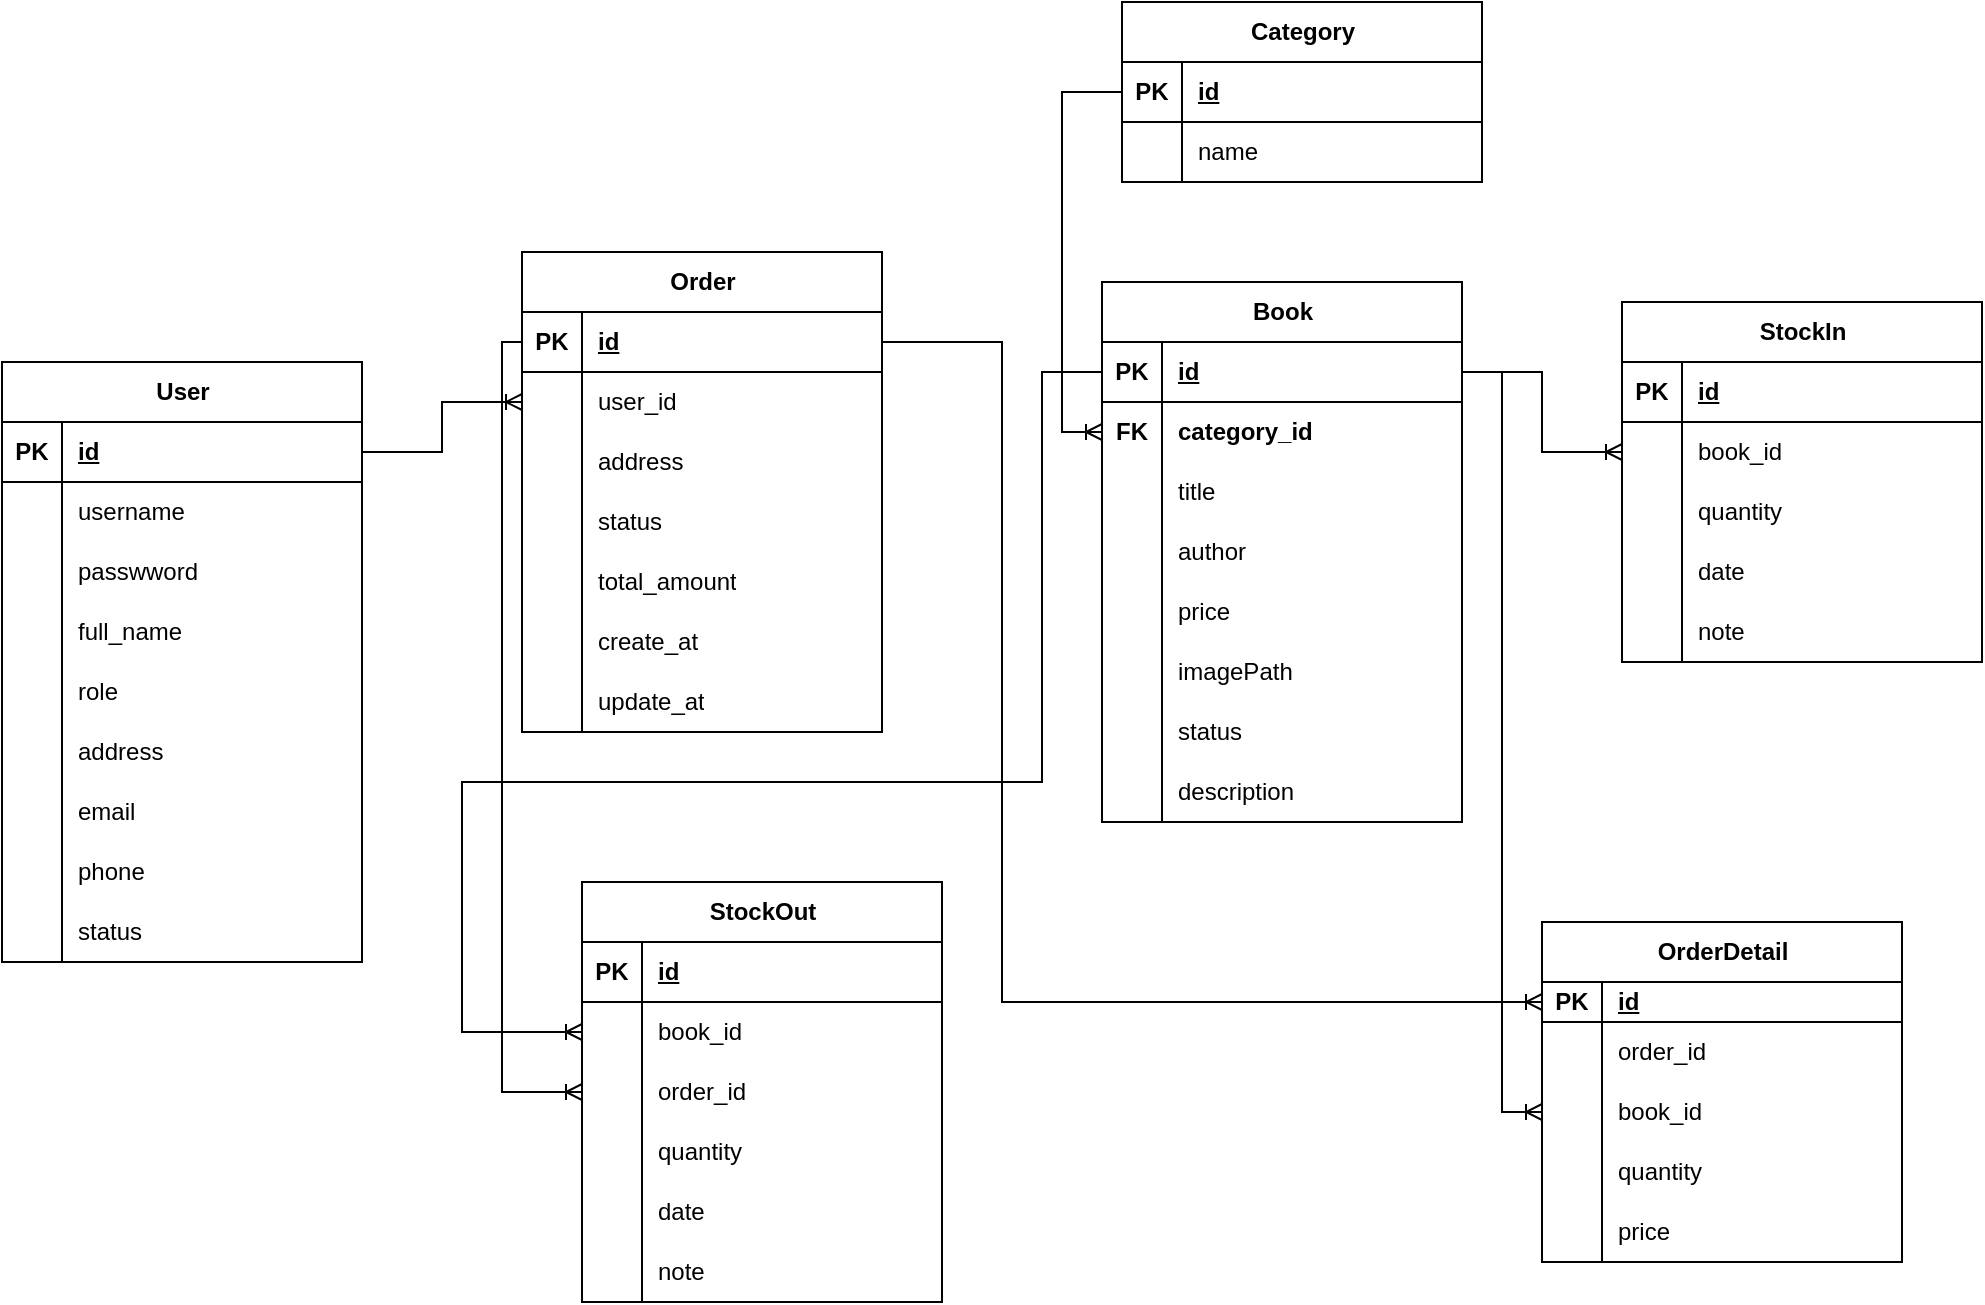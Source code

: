 <mxfile version="26.0.9" pages="3">
  <diagram name="ERD" id="ktvqGfTgXDV2Wyh0ILSb">
    <mxGraphModel dx="2324" dy="826" grid="1" gridSize="10" guides="1" tooltips="1" connect="1" arrows="1" fold="1" page="1" pageScale="1" pageWidth="850" pageHeight="1100" math="0" shadow="0">
      <root>
        <mxCell id="0" />
        <mxCell id="1" parent="0" />
        <mxCell id="o8PYeKAQa-cwCUr43Tt--1" value="Book" style="shape=table;startSize=30;container=1;collapsible=1;childLayout=tableLayout;fixedRows=1;rowLines=0;fontStyle=1;align=center;resizeLast=1;html=1;" vertex="1" parent="1">
          <mxGeometry x="190" y="250" width="180" height="270" as="geometry">
            <mxRectangle x="410" y="-60" width="70" height="30" as="alternateBounds" />
          </mxGeometry>
        </mxCell>
        <mxCell id="o8PYeKAQa-cwCUr43Tt--2" value="" style="shape=tableRow;horizontal=0;startSize=0;swimlaneHead=0;swimlaneBody=0;fillColor=none;collapsible=0;dropTarget=0;points=[[0,0.5],[1,0.5]];portConstraint=eastwest;top=0;left=0;right=0;bottom=1;" vertex="1" parent="o8PYeKAQa-cwCUr43Tt--1">
          <mxGeometry y="30" width="180" height="30" as="geometry" />
        </mxCell>
        <mxCell id="o8PYeKAQa-cwCUr43Tt--3" value="PK" style="shape=partialRectangle;connectable=0;fillColor=none;top=0;left=0;bottom=0;right=0;fontStyle=1;overflow=hidden;whiteSpace=wrap;html=1;" vertex="1" parent="o8PYeKAQa-cwCUr43Tt--2">
          <mxGeometry width="30" height="30" as="geometry">
            <mxRectangle width="30" height="30" as="alternateBounds" />
          </mxGeometry>
        </mxCell>
        <mxCell id="o8PYeKAQa-cwCUr43Tt--4" value="id" style="shape=partialRectangle;connectable=0;fillColor=none;top=0;left=0;bottom=0;right=0;align=left;spacingLeft=6;fontStyle=5;overflow=hidden;whiteSpace=wrap;html=1;" vertex="1" parent="o8PYeKAQa-cwCUr43Tt--2">
          <mxGeometry x="30" width="150" height="30" as="geometry">
            <mxRectangle width="150" height="30" as="alternateBounds" />
          </mxGeometry>
        </mxCell>
        <mxCell id="o8PYeKAQa-cwCUr43Tt--5" value="" style="shape=tableRow;horizontal=0;startSize=0;swimlaneHead=0;swimlaneBody=0;fillColor=none;collapsible=0;dropTarget=0;points=[[0,0.5],[1,0.5]];portConstraint=eastwest;top=0;left=0;right=0;bottom=0;fontStyle=1" vertex="1" parent="o8PYeKAQa-cwCUr43Tt--1">
          <mxGeometry y="60" width="180" height="30" as="geometry" />
        </mxCell>
        <mxCell id="o8PYeKAQa-cwCUr43Tt--6" value="FK" style="shape=partialRectangle;connectable=0;fillColor=none;top=0;left=0;bottom=0;right=0;editable=1;overflow=hidden;whiteSpace=wrap;html=1;fontStyle=1" vertex="1" parent="o8PYeKAQa-cwCUr43Tt--5">
          <mxGeometry width="30" height="30" as="geometry">
            <mxRectangle width="30" height="30" as="alternateBounds" />
          </mxGeometry>
        </mxCell>
        <mxCell id="o8PYeKAQa-cwCUr43Tt--7" value="&lt;b&gt;category_id&lt;/b&gt;" style="shape=partialRectangle;connectable=0;fillColor=none;top=0;left=0;bottom=0;right=0;align=left;spacingLeft=6;overflow=hidden;whiteSpace=wrap;html=1;" vertex="1" parent="o8PYeKAQa-cwCUr43Tt--5">
          <mxGeometry x="30" width="150" height="30" as="geometry">
            <mxRectangle width="150" height="30" as="alternateBounds" />
          </mxGeometry>
        </mxCell>
        <mxCell id="o8PYeKAQa-cwCUr43Tt--8" value="" style="shape=tableRow;horizontal=0;startSize=0;swimlaneHead=0;swimlaneBody=0;fillColor=none;collapsible=0;dropTarget=0;points=[[0,0.5],[1,0.5]];portConstraint=eastwest;top=0;left=0;right=0;bottom=0;" vertex="1" parent="o8PYeKAQa-cwCUr43Tt--1">
          <mxGeometry y="90" width="180" height="30" as="geometry" />
        </mxCell>
        <mxCell id="o8PYeKAQa-cwCUr43Tt--9" value="" style="shape=partialRectangle;connectable=0;fillColor=none;top=0;left=0;bottom=0;right=0;editable=1;overflow=hidden;whiteSpace=wrap;html=1;" vertex="1" parent="o8PYeKAQa-cwCUr43Tt--8">
          <mxGeometry width="30" height="30" as="geometry">
            <mxRectangle width="30" height="30" as="alternateBounds" />
          </mxGeometry>
        </mxCell>
        <mxCell id="o8PYeKAQa-cwCUr43Tt--10" value="title" style="shape=partialRectangle;connectable=0;fillColor=none;top=0;left=0;bottom=0;right=0;align=left;spacingLeft=6;overflow=hidden;whiteSpace=wrap;html=1;" vertex="1" parent="o8PYeKAQa-cwCUr43Tt--8">
          <mxGeometry x="30" width="150" height="30" as="geometry">
            <mxRectangle width="150" height="30" as="alternateBounds" />
          </mxGeometry>
        </mxCell>
        <mxCell id="o8PYeKAQa-cwCUr43Tt--11" value="" style="shape=tableRow;horizontal=0;startSize=0;swimlaneHead=0;swimlaneBody=0;fillColor=none;collapsible=0;dropTarget=0;points=[[0,0.5],[1,0.5]];portConstraint=eastwest;top=0;left=0;right=0;bottom=0;" vertex="1" parent="o8PYeKAQa-cwCUr43Tt--1">
          <mxGeometry y="120" width="180" height="30" as="geometry" />
        </mxCell>
        <mxCell id="o8PYeKAQa-cwCUr43Tt--12" value="" style="shape=partialRectangle;connectable=0;fillColor=none;top=0;left=0;bottom=0;right=0;editable=1;overflow=hidden;whiteSpace=wrap;html=1;" vertex="1" parent="o8PYeKAQa-cwCUr43Tt--11">
          <mxGeometry width="30" height="30" as="geometry">
            <mxRectangle width="30" height="30" as="alternateBounds" />
          </mxGeometry>
        </mxCell>
        <mxCell id="o8PYeKAQa-cwCUr43Tt--13" value="author" style="shape=partialRectangle;connectable=0;fillColor=none;top=0;left=0;bottom=0;right=0;align=left;spacingLeft=6;overflow=hidden;whiteSpace=wrap;html=1;" vertex="1" parent="o8PYeKAQa-cwCUr43Tt--11">
          <mxGeometry x="30" width="150" height="30" as="geometry">
            <mxRectangle width="150" height="30" as="alternateBounds" />
          </mxGeometry>
        </mxCell>
        <mxCell id="o8PYeKAQa-cwCUr43Tt--101" value="" style="shape=tableRow;horizontal=0;startSize=0;swimlaneHead=0;swimlaneBody=0;fillColor=none;collapsible=0;dropTarget=0;points=[[0,0.5],[1,0.5]];portConstraint=eastwest;top=0;left=0;right=0;bottom=0;" vertex="1" parent="o8PYeKAQa-cwCUr43Tt--1">
          <mxGeometry y="150" width="180" height="30" as="geometry" />
        </mxCell>
        <mxCell id="o8PYeKAQa-cwCUr43Tt--102" value="" style="shape=partialRectangle;connectable=0;fillColor=none;top=0;left=0;bottom=0;right=0;editable=1;overflow=hidden;whiteSpace=wrap;html=1;" vertex="1" parent="o8PYeKAQa-cwCUr43Tt--101">
          <mxGeometry width="30" height="30" as="geometry">
            <mxRectangle width="30" height="30" as="alternateBounds" />
          </mxGeometry>
        </mxCell>
        <mxCell id="o8PYeKAQa-cwCUr43Tt--103" value="price" style="shape=partialRectangle;connectable=0;fillColor=none;top=0;left=0;bottom=0;right=0;align=left;spacingLeft=6;overflow=hidden;whiteSpace=wrap;html=1;" vertex="1" parent="o8PYeKAQa-cwCUr43Tt--101">
          <mxGeometry x="30" width="150" height="30" as="geometry">
            <mxRectangle width="150" height="30" as="alternateBounds" />
          </mxGeometry>
        </mxCell>
        <mxCell id="o8PYeKAQa-cwCUr43Tt--104" value="" style="shape=tableRow;horizontal=0;startSize=0;swimlaneHead=0;swimlaneBody=0;fillColor=none;collapsible=0;dropTarget=0;points=[[0,0.5],[1,0.5]];portConstraint=eastwest;top=0;left=0;right=0;bottom=0;" vertex="1" parent="o8PYeKAQa-cwCUr43Tt--1">
          <mxGeometry y="180" width="180" height="30" as="geometry" />
        </mxCell>
        <mxCell id="o8PYeKAQa-cwCUr43Tt--105" value="" style="shape=partialRectangle;connectable=0;fillColor=none;top=0;left=0;bottom=0;right=0;editable=1;overflow=hidden;whiteSpace=wrap;html=1;" vertex="1" parent="o8PYeKAQa-cwCUr43Tt--104">
          <mxGeometry width="30" height="30" as="geometry">
            <mxRectangle width="30" height="30" as="alternateBounds" />
          </mxGeometry>
        </mxCell>
        <mxCell id="o8PYeKAQa-cwCUr43Tt--106" value="imagePath" style="shape=partialRectangle;connectable=0;fillColor=none;top=0;left=0;bottom=0;right=0;align=left;spacingLeft=6;overflow=hidden;whiteSpace=wrap;html=1;" vertex="1" parent="o8PYeKAQa-cwCUr43Tt--104">
          <mxGeometry x="30" width="150" height="30" as="geometry">
            <mxRectangle width="150" height="30" as="alternateBounds" />
          </mxGeometry>
        </mxCell>
        <mxCell id="o8PYeKAQa-cwCUr43Tt--107" value="" style="shape=tableRow;horizontal=0;startSize=0;swimlaneHead=0;swimlaneBody=0;fillColor=none;collapsible=0;dropTarget=0;points=[[0,0.5],[1,0.5]];portConstraint=eastwest;top=0;left=0;right=0;bottom=0;" vertex="1" parent="o8PYeKAQa-cwCUr43Tt--1">
          <mxGeometry y="210" width="180" height="30" as="geometry" />
        </mxCell>
        <mxCell id="o8PYeKAQa-cwCUr43Tt--108" value="" style="shape=partialRectangle;connectable=0;fillColor=none;top=0;left=0;bottom=0;right=0;editable=1;overflow=hidden;whiteSpace=wrap;html=1;" vertex="1" parent="o8PYeKAQa-cwCUr43Tt--107">
          <mxGeometry width="30" height="30" as="geometry">
            <mxRectangle width="30" height="30" as="alternateBounds" />
          </mxGeometry>
        </mxCell>
        <mxCell id="o8PYeKAQa-cwCUr43Tt--109" value="status" style="shape=partialRectangle;connectable=0;fillColor=none;top=0;left=0;bottom=0;right=0;align=left;spacingLeft=6;overflow=hidden;whiteSpace=wrap;html=1;" vertex="1" parent="o8PYeKAQa-cwCUr43Tt--107">
          <mxGeometry x="30" width="150" height="30" as="geometry">
            <mxRectangle width="150" height="30" as="alternateBounds" />
          </mxGeometry>
        </mxCell>
        <mxCell id="o8PYeKAQa-cwCUr43Tt--110" value="" style="shape=tableRow;horizontal=0;startSize=0;swimlaneHead=0;swimlaneBody=0;fillColor=none;collapsible=0;dropTarget=0;points=[[0,0.5],[1,0.5]];portConstraint=eastwest;top=0;left=0;right=0;bottom=0;" vertex="1" parent="o8PYeKAQa-cwCUr43Tt--1">
          <mxGeometry y="240" width="180" height="30" as="geometry" />
        </mxCell>
        <mxCell id="o8PYeKAQa-cwCUr43Tt--111" value="" style="shape=partialRectangle;connectable=0;fillColor=none;top=0;left=0;bottom=0;right=0;editable=1;overflow=hidden;whiteSpace=wrap;html=1;" vertex="1" parent="o8PYeKAQa-cwCUr43Tt--110">
          <mxGeometry width="30" height="30" as="geometry">
            <mxRectangle width="30" height="30" as="alternateBounds" />
          </mxGeometry>
        </mxCell>
        <mxCell id="o8PYeKAQa-cwCUr43Tt--112" value="description" style="shape=partialRectangle;connectable=0;fillColor=none;top=0;left=0;bottom=0;right=0;align=left;spacingLeft=6;overflow=hidden;whiteSpace=wrap;html=1;" vertex="1" parent="o8PYeKAQa-cwCUr43Tt--110">
          <mxGeometry x="30" width="150" height="30" as="geometry">
            <mxRectangle width="150" height="30" as="alternateBounds" />
          </mxGeometry>
        </mxCell>
        <mxCell id="o8PYeKAQa-cwCUr43Tt--170" value="User" style="shape=table;startSize=30;container=1;collapsible=1;childLayout=tableLayout;fixedRows=1;rowLines=0;fontStyle=1;align=center;resizeLast=1;html=1;" vertex="1" parent="1">
          <mxGeometry x="-360" y="290" width="180" height="300" as="geometry">
            <mxRectangle x="570" y="20" width="70" height="30" as="alternateBounds" />
          </mxGeometry>
        </mxCell>
        <mxCell id="o8PYeKAQa-cwCUr43Tt--171" value="" style="shape=tableRow;horizontal=0;startSize=0;swimlaneHead=0;swimlaneBody=0;fillColor=none;collapsible=0;dropTarget=0;points=[[0,0.5],[1,0.5]];portConstraint=eastwest;top=0;left=0;right=0;bottom=1;" vertex="1" parent="o8PYeKAQa-cwCUr43Tt--170">
          <mxGeometry y="30" width="180" height="30" as="geometry" />
        </mxCell>
        <mxCell id="o8PYeKAQa-cwCUr43Tt--172" value="PK" style="shape=partialRectangle;connectable=0;fillColor=none;top=0;left=0;bottom=0;right=0;fontStyle=1;overflow=hidden;whiteSpace=wrap;html=1;" vertex="1" parent="o8PYeKAQa-cwCUr43Tt--171">
          <mxGeometry width="30" height="30" as="geometry">
            <mxRectangle width="30" height="30" as="alternateBounds" />
          </mxGeometry>
        </mxCell>
        <mxCell id="o8PYeKAQa-cwCUr43Tt--173" value="id" style="shape=partialRectangle;connectable=0;fillColor=none;top=0;left=0;bottom=0;right=0;align=left;spacingLeft=6;fontStyle=5;overflow=hidden;whiteSpace=wrap;html=1;" vertex="1" parent="o8PYeKAQa-cwCUr43Tt--171">
          <mxGeometry x="30" width="150" height="30" as="geometry">
            <mxRectangle width="150" height="30" as="alternateBounds" />
          </mxGeometry>
        </mxCell>
        <mxCell id="o8PYeKAQa-cwCUr43Tt--177" value="" style="shape=tableRow;horizontal=0;startSize=0;swimlaneHead=0;swimlaneBody=0;fillColor=none;collapsible=0;dropTarget=0;points=[[0,0.5],[1,0.5]];portConstraint=eastwest;top=0;left=0;right=0;bottom=0;" vertex="1" parent="o8PYeKAQa-cwCUr43Tt--170">
          <mxGeometry y="60" width="180" height="30" as="geometry" />
        </mxCell>
        <mxCell id="o8PYeKAQa-cwCUr43Tt--178" value="" style="shape=partialRectangle;connectable=0;fillColor=none;top=0;left=0;bottom=0;right=0;editable=1;overflow=hidden;whiteSpace=wrap;html=1;" vertex="1" parent="o8PYeKAQa-cwCUr43Tt--177">
          <mxGeometry width="30" height="30" as="geometry">
            <mxRectangle width="30" height="30" as="alternateBounds" />
          </mxGeometry>
        </mxCell>
        <mxCell id="o8PYeKAQa-cwCUr43Tt--179" value="username" style="shape=partialRectangle;connectable=0;fillColor=none;top=0;left=0;bottom=0;right=0;align=left;spacingLeft=6;overflow=hidden;whiteSpace=wrap;html=1;" vertex="1" parent="o8PYeKAQa-cwCUr43Tt--177">
          <mxGeometry x="30" width="150" height="30" as="geometry">
            <mxRectangle width="150" height="30" as="alternateBounds" />
          </mxGeometry>
        </mxCell>
        <mxCell id="o8PYeKAQa-cwCUr43Tt--180" value="" style="shape=tableRow;horizontal=0;startSize=0;swimlaneHead=0;swimlaneBody=0;fillColor=none;collapsible=0;dropTarget=0;points=[[0,0.5],[1,0.5]];portConstraint=eastwest;top=0;left=0;right=0;bottom=0;" vertex="1" parent="o8PYeKAQa-cwCUr43Tt--170">
          <mxGeometry y="90" width="180" height="30" as="geometry" />
        </mxCell>
        <mxCell id="o8PYeKAQa-cwCUr43Tt--181" value="" style="shape=partialRectangle;connectable=0;fillColor=none;top=0;left=0;bottom=0;right=0;editable=1;overflow=hidden;whiteSpace=wrap;html=1;" vertex="1" parent="o8PYeKAQa-cwCUr43Tt--180">
          <mxGeometry width="30" height="30" as="geometry">
            <mxRectangle width="30" height="30" as="alternateBounds" />
          </mxGeometry>
        </mxCell>
        <mxCell id="o8PYeKAQa-cwCUr43Tt--182" value="passwword" style="shape=partialRectangle;connectable=0;fillColor=none;top=0;left=0;bottom=0;right=0;align=left;spacingLeft=6;overflow=hidden;whiteSpace=wrap;html=1;" vertex="1" parent="o8PYeKAQa-cwCUr43Tt--180">
          <mxGeometry x="30" width="150" height="30" as="geometry">
            <mxRectangle width="150" height="30" as="alternateBounds" />
          </mxGeometry>
        </mxCell>
        <mxCell id="o8PYeKAQa-cwCUr43Tt--183" value="" style="shape=tableRow;horizontal=0;startSize=0;swimlaneHead=0;swimlaneBody=0;fillColor=none;collapsible=0;dropTarget=0;points=[[0,0.5],[1,0.5]];portConstraint=eastwest;top=0;left=0;right=0;bottom=0;" vertex="1" parent="o8PYeKAQa-cwCUr43Tt--170">
          <mxGeometry y="120" width="180" height="30" as="geometry" />
        </mxCell>
        <mxCell id="o8PYeKAQa-cwCUr43Tt--184" value="" style="shape=partialRectangle;connectable=0;fillColor=none;top=0;left=0;bottom=0;right=0;editable=1;overflow=hidden;whiteSpace=wrap;html=1;" vertex="1" parent="o8PYeKAQa-cwCUr43Tt--183">
          <mxGeometry width="30" height="30" as="geometry">
            <mxRectangle width="30" height="30" as="alternateBounds" />
          </mxGeometry>
        </mxCell>
        <mxCell id="o8PYeKAQa-cwCUr43Tt--185" value="full_name" style="shape=partialRectangle;connectable=0;fillColor=none;top=0;left=0;bottom=0;right=0;align=left;spacingLeft=6;overflow=hidden;whiteSpace=wrap;html=1;" vertex="1" parent="o8PYeKAQa-cwCUr43Tt--183">
          <mxGeometry x="30" width="150" height="30" as="geometry">
            <mxRectangle width="150" height="30" as="alternateBounds" />
          </mxGeometry>
        </mxCell>
        <mxCell id="o8PYeKAQa-cwCUr43Tt--186" value="" style="shape=tableRow;horizontal=0;startSize=0;swimlaneHead=0;swimlaneBody=0;fillColor=none;collapsible=0;dropTarget=0;points=[[0,0.5],[1,0.5]];portConstraint=eastwest;top=0;left=0;right=0;bottom=0;" vertex="1" parent="o8PYeKAQa-cwCUr43Tt--170">
          <mxGeometry y="150" width="180" height="30" as="geometry" />
        </mxCell>
        <mxCell id="o8PYeKAQa-cwCUr43Tt--187" value="" style="shape=partialRectangle;connectable=0;fillColor=none;top=0;left=0;bottom=0;right=0;editable=1;overflow=hidden;whiteSpace=wrap;html=1;" vertex="1" parent="o8PYeKAQa-cwCUr43Tt--186">
          <mxGeometry width="30" height="30" as="geometry">
            <mxRectangle width="30" height="30" as="alternateBounds" />
          </mxGeometry>
        </mxCell>
        <mxCell id="o8PYeKAQa-cwCUr43Tt--188" value="role" style="shape=partialRectangle;connectable=0;fillColor=none;top=0;left=0;bottom=0;right=0;align=left;spacingLeft=6;overflow=hidden;whiteSpace=wrap;html=1;" vertex="1" parent="o8PYeKAQa-cwCUr43Tt--186">
          <mxGeometry x="30" width="150" height="30" as="geometry">
            <mxRectangle width="150" height="30" as="alternateBounds" />
          </mxGeometry>
        </mxCell>
        <mxCell id="o8PYeKAQa-cwCUr43Tt--189" value="" style="shape=tableRow;horizontal=0;startSize=0;swimlaneHead=0;swimlaneBody=0;fillColor=none;collapsible=0;dropTarget=0;points=[[0,0.5],[1,0.5]];portConstraint=eastwest;top=0;left=0;right=0;bottom=0;" vertex="1" parent="o8PYeKAQa-cwCUr43Tt--170">
          <mxGeometry y="180" width="180" height="30" as="geometry" />
        </mxCell>
        <mxCell id="o8PYeKAQa-cwCUr43Tt--190" value="" style="shape=partialRectangle;connectable=0;fillColor=none;top=0;left=0;bottom=0;right=0;editable=1;overflow=hidden;whiteSpace=wrap;html=1;" vertex="1" parent="o8PYeKAQa-cwCUr43Tt--189">
          <mxGeometry width="30" height="30" as="geometry">
            <mxRectangle width="30" height="30" as="alternateBounds" />
          </mxGeometry>
        </mxCell>
        <mxCell id="o8PYeKAQa-cwCUr43Tt--191" value="address" style="shape=partialRectangle;connectable=0;fillColor=none;top=0;left=0;bottom=0;right=0;align=left;spacingLeft=6;overflow=hidden;whiteSpace=wrap;html=1;" vertex="1" parent="o8PYeKAQa-cwCUr43Tt--189">
          <mxGeometry x="30" width="150" height="30" as="geometry">
            <mxRectangle width="150" height="30" as="alternateBounds" />
          </mxGeometry>
        </mxCell>
        <mxCell id="o8PYeKAQa-cwCUr43Tt--192" value="" style="shape=tableRow;horizontal=0;startSize=0;swimlaneHead=0;swimlaneBody=0;fillColor=none;collapsible=0;dropTarget=0;points=[[0,0.5],[1,0.5]];portConstraint=eastwest;top=0;left=0;right=0;bottom=0;" vertex="1" parent="o8PYeKAQa-cwCUr43Tt--170">
          <mxGeometry y="210" width="180" height="30" as="geometry" />
        </mxCell>
        <mxCell id="o8PYeKAQa-cwCUr43Tt--193" value="" style="shape=partialRectangle;connectable=0;fillColor=none;top=0;left=0;bottom=0;right=0;editable=1;overflow=hidden;whiteSpace=wrap;html=1;" vertex="1" parent="o8PYeKAQa-cwCUr43Tt--192">
          <mxGeometry width="30" height="30" as="geometry">
            <mxRectangle width="30" height="30" as="alternateBounds" />
          </mxGeometry>
        </mxCell>
        <mxCell id="o8PYeKAQa-cwCUr43Tt--194" value="email" style="shape=partialRectangle;connectable=0;fillColor=none;top=0;left=0;bottom=0;right=0;align=left;spacingLeft=6;overflow=hidden;whiteSpace=wrap;html=1;" vertex="1" parent="o8PYeKAQa-cwCUr43Tt--192">
          <mxGeometry x="30" width="150" height="30" as="geometry">
            <mxRectangle width="150" height="30" as="alternateBounds" />
          </mxGeometry>
        </mxCell>
        <mxCell id="o8PYeKAQa-cwCUr43Tt--195" value="" style="shape=tableRow;horizontal=0;startSize=0;swimlaneHead=0;swimlaneBody=0;fillColor=none;collapsible=0;dropTarget=0;points=[[0,0.5],[1,0.5]];portConstraint=eastwest;top=0;left=0;right=0;bottom=0;" vertex="1" parent="o8PYeKAQa-cwCUr43Tt--170">
          <mxGeometry y="240" width="180" height="30" as="geometry" />
        </mxCell>
        <mxCell id="o8PYeKAQa-cwCUr43Tt--196" value="" style="shape=partialRectangle;connectable=0;fillColor=none;top=0;left=0;bottom=0;right=0;editable=1;overflow=hidden;whiteSpace=wrap;html=1;" vertex="1" parent="o8PYeKAQa-cwCUr43Tt--195">
          <mxGeometry width="30" height="30" as="geometry">
            <mxRectangle width="30" height="30" as="alternateBounds" />
          </mxGeometry>
        </mxCell>
        <mxCell id="o8PYeKAQa-cwCUr43Tt--197" value="phone" style="shape=partialRectangle;connectable=0;fillColor=none;top=0;left=0;bottom=0;right=0;align=left;spacingLeft=6;overflow=hidden;whiteSpace=wrap;html=1;" vertex="1" parent="o8PYeKAQa-cwCUr43Tt--195">
          <mxGeometry x="30" width="150" height="30" as="geometry">
            <mxRectangle width="150" height="30" as="alternateBounds" />
          </mxGeometry>
        </mxCell>
        <mxCell id="o8PYeKAQa-cwCUr43Tt--198" value="" style="shape=tableRow;horizontal=0;startSize=0;swimlaneHead=0;swimlaneBody=0;fillColor=none;collapsible=0;dropTarget=0;points=[[0,0.5],[1,0.5]];portConstraint=eastwest;top=0;left=0;right=0;bottom=0;" vertex="1" parent="o8PYeKAQa-cwCUr43Tt--170">
          <mxGeometry y="270" width="180" height="30" as="geometry" />
        </mxCell>
        <mxCell id="o8PYeKAQa-cwCUr43Tt--199" value="" style="shape=partialRectangle;connectable=0;fillColor=none;top=0;left=0;bottom=0;right=0;editable=1;overflow=hidden;whiteSpace=wrap;html=1;" vertex="1" parent="o8PYeKAQa-cwCUr43Tt--198">
          <mxGeometry width="30" height="30" as="geometry">
            <mxRectangle width="30" height="30" as="alternateBounds" />
          </mxGeometry>
        </mxCell>
        <mxCell id="o8PYeKAQa-cwCUr43Tt--200" value="status" style="shape=partialRectangle;connectable=0;fillColor=none;top=0;left=0;bottom=0;right=0;align=left;spacingLeft=6;overflow=hidden;whiteSpace=wrap;html=1;" vertex="1" parent="o8PYeKAQa-cwCUr43Tt--198">
          <mxGeometry x="30" width="150" height="30" as="geometry">
            <mxRectangle width="150" height="30" as="alternateBounds" />
          </mxGeometry>
        </mxCell>
        <mxCell id="o8PYeKAQa-cwCUr43Tt--201" value="Order" style="shape=table;startSize=30;container=1;collapsible=1;childLayout=tableLayout;fixedRows=1;rowLines=0;fontStyle=1;align=center;resizeLast=1;html=1;" vertex="1" parent="1">
          <mxGeometry x="-100" y="235" width="180" height="240" as="geometry">
            <mxRectangle x="70" y="280" width="70" height="30" as="alternateBounds" />
          </mxGeometry>
        </mxCell>
        <mxCell id="o8PYeKAQa-cwCUr43Tt--202" value="" style="shape=tableRow;horizontal=0;startSize=0;swimlaneHead=0;swimlaneBody=0;fillColor=none;collapsible=0;dropTarget=0;points=[[0,0.5],[1,0.5]];portConstraint=eastwest;top=0;left=0;right=0;bottom=1;" vertex="1" parent="o8PYeKAQa-cwCUr43Tt--201">
          <mxGeometry y="30" width="180" height="30" as="geometry" />
        </mxCell>
        <mxCell id="o8PYeKAQa-cwCUr43Tt--203" value="PK" style="shape=partialRectangle;connectable=0;fillColor=none;top=0;left=0;bottom=0;right=0;fontStyle=1;overflow=hidden;whiteSpace=wrap;html=1;" vertex="1" parent="o8PYeKAQa-cwCUr43Tt--202">
          <mxGeometry width="30" height="30" as="geometry">
            <mxRectangle width="30" height="30" as="alternateBounds" />
          </mxGeometry>
        </mxCell>
        <mxCell id="o8PYeKAQa-cwCUr43Tt--204" value="id" style="shape=partialRectangle;connectable=0;fillColor=none;top=0;left=0;bottom=0;right=0;align=left;spacingLeft=6;fontStyle=5;overflow=hidden;whiteSpace=wrap;html=1;" vertex="1" parent="o8PYeKAQa-cwCUr43Tt--202">
          <mxGeometry x="30" width="150" height="30" as="geometry">
            <mxRectangle width="150" height="30" as="alternateBounds" />
          </mxGeometry>
        </mxCell>
        <mxCell id="o8PYeKAQa-cwCUr43Tt--208" value="" style="shape=tableRow;horizontal=0;startSize=0;swimlaneHead=0;swimlaneBody=0;fillColor=none;collapsible=0;dropTarget=0;points=[[0,0.5],[1,0.5]];portConstraint=eastwest;top=0;left=0;right=0;bottom=0;" vertex="1" parent="o8PYeKAQa-cwCUr43Tt--201">
          <mxGeometry y="60" width="180" height="30" as="geometry" />
        </mxCell>
        <mxCell id="o8PYeKAQa-cwCUr43Tt--209" value="" style="shape=partialRectangle;connectable=0;fillColor=none;top=0;left=0;bottom=0;right=0;editable=1;overflow=hidden;whiteSpace=wrap;html=1;" vertex="1" parent="o8PYeKAQa-cwCUr43Tt--208">
          <mxGeometry width="30" height="30" as="geometry">
            <mxRectangle width="30" height="30" as="alternateBounds" />
          </mxGeometry>
        </mxCell>
        <mxCell id="o8PYeKAQa-cwCUr43Tt--210" value="user_id" style="shape=partialRectangle;connectable=0;fillColor=none;top=0;left=0;bottom=0;right=0;align=left;spacingLeft=6;overflow=hidden;whiteSpace=wrap;html=1;" vertex="1" parent="o8PYeKAQa-cwCUr43Tt--208">
          <mxGeometry x="30" width="150" height="30" as="geometry">
            <mxRectangle width="150" height="30" as="alternateBounds" />
          </mxGeometry>
        </mxCell>
        <mxCell id="o8PYeKAQa-cwCUr43Tt--211" value="" style="shape=tableRow;horizontal=0;startSize=0;swimlaneHead=0;swimlaneBody=0;fillColor=none;collapsible=0;dropTarget=0;points=[[0,0.5],[1,0.5]];portConstraint=eastwest;top=0;left=0;right=0;bottom=0;" vertex="1" parent="o8PYeKAQa-cwCUr43Tt--201">
          <mxGeometry y="90" width="180" height="30" as="geometry" />
        </mxCell>
        <mxCell id="o8PYeKAQa-cwCUr43Tt--212" value="" style="shape=partialRectangle;connectable=0;fillColor=none;top=0;left=0;bottom=0;right=0;editable=1;overflow=hidden;whiteSpace=wrap;html=1;" vertex="1" parent="o8PYeKAQa-cwCUr43Tt--211">
          <mxGeometry width="30" height="30" as="geometry">
            <mxRectangle width="30" height="30" as="alternateBounds" />
          </mxGeometry>
        </mxCell>
        <mxCell id="o8PYeKAQa-cwCUr43Tt--213" value="address" style="shape=partialRectangle;connectable=0;fillColor=none;top=0;left=0;bottom=0;right=0;align=left;spacingLeft=6;overflow=hidden;whiteSpace=wrap;html=1;" vertex="1" parent="o8PYeKAQa-cwCUr43Tt--211">
          <mxGeometry x="30" width="150" height="30" as="geometry">
            <mxRectangle width="150" height="30" as="alternateBounds" />
          </mxGeometry>
        </mxCell>
        <mxCell id="o8PYeKAQa-cwCUr43Tt--214" value="" style="shape=tableRow;horizontal=0;startSize=0;swimlaneHead=0;swimlaneBody=0;fillColor=none;collapsible=0;dropTarget=0;points=[[0,0.5],[1,0.5]];portConstraint=eastwest;top=0;left=0;right=0;bottom=0;" vertex="1" parent="o8PYeKAQa-cwCUr43Tt--201">
          <mxGeometry y="120" width="180" height="30" as="geometry" />
        </mxCell>
        <mxCell id="o8PYeKAQa-cwCUr43Tt--215" value="" style="shape=partialRectangle;connectable=0;fillColor=none;top=0;left=0;bottom=0;right=0;editable=1;overflow=hidden;whiteSpace=wrap;html=1;" vertex="1" parent="o8PYeKAQa-cwCUr43Tt--214">
          <mxGeometry width="30" height="30" as="geometry">
            <mxRectangle width="30" height="30" as="alternateBounds" />
          </mxGeometry>
        </mxCell>
        <mxCell id="o8PYeKAQa-cwCUr43Tt--216" value="status" style="shape=partialRectangle;connectable=0;fillColor=none;top=0;left=0;bottom=0;right=0;align=left;spacingLeft=6;overflow=hidden;whiteSpace=wrap;html=1;" vertex="1" parent="o8PYeKAQa-cwCUr43Tt--214">
          <mxGeometry x="30" width="150" height="30" as="geometry">
            <mxRectangle width="150" height="30" as="alternateBounds" />
          </mxGeometry>
        </mxCell>
        <mxCell id="o8PYeKAQa-cwCUr43Tt--217" value="" style="shape=tableRow;horizontal=0;startSize=0;swimlaneHead=0;swimlaneBody=0;fillColor=none;collapsible=0;dropTarget=0;points=[[0,0.5],[1,0.5]];portConstraint=eastwest;top=0;left=0;right=0;bottom=0;" vertex="1" parent="o8PYeKAQa-cwCUr43Tt--201">
          <mxGeometry y="150" width="180" height="30" as="geometry" />
        </mxCell>
        <mxCell id="o8PYeKAQa-cwCUr43Tt--218" value="" style="shape=partialRectangle;connectable=0;fillColor=none;top=0;left=0;bottom=0;right=0;editable=1;overflow=hidden;whiteSpace=wrap;html=1;" vertex="1" parent="o8PYeKAQa-cwCUr43Tt--217">
          <mxGeometry width="30" height="30" as="geometry">
            <mxRectangle width="30" height="30" as="alternateBounds" />
          </mxGeometry>
        </mxCell>
        <mxCell id="o8PYeKAQa-cwCUr43Tt--219" value="total_amount" style="shape=partialRectangle;connectable=0;fillColor=none;top=0;left=0;bottom=0;right=0;align=left;spacingLeft=6;overflow=hidden;whiteSpace=wrap;html=1;" vertex="1" parent="o8PYeKAQa-cwCUr43Tt--217">
          <mxGeometry x="30" width="150" height="30" as="geometry">
            <mxRectangle width="150" height="30" as="alternateBounds" />
          </mxGeometry>
        </mxCell>
        <mxCell id="o8PYeKAQa-cwCUr43Tt--220" value="" style="shape=tableRow;horizontal=0;startSize=0;swimlaneHead=0;swimlaneBody=0;fillColor=none;collapsible=0;dropTarget=0;points=[[0,0.5],[1,0.5]];portConstraint=eastwest;top=0;left=0;right=0;bottom=0;" vertex="1" parent="o8PYeKAQa-cwCUr43Tt--201">
          <mxGeometry y="180" width="180" height="30" as="geometry" />
        </mxCell>
        <mxCell id="o8PYeKAQa-cwCUr43Tt--221" value="" style="shape=partialRectangle;connectable=0;fillColor=none;top=0;left=0;bottom=0;right=0;editable=1;overflow=hidden;whiteSpace=wrap;html=1;" vertex="1" parent="o8PYeKAQa-cwCUr43Tt--220">
          <mxGeometry width="30" height="30" as="geometry">
            <mxRectangle width="30" height="30" as="alternateBounds" />
          </mxGeometry>
        </mxCell>
        <mxCell id="o8PYeKAQa-cwCUr43Tt--222" value="create_at" style="shape=partialRectangle;connectable=0;fillColor=none;top=0;left=0;bottom=0;right=0;align=left;spacingLeft=6;overflow=hidden;whiteSpace=wrap;html=1;" vertex="1" parent="o8PYeKAQa-cwCUr43Tt--220">
          <mxGeometry x="30" width="150" height="30" as="geometry">
            <mxRectangle width="150" height="30" as="alternateBounds" />
          </mxGeometry>
        </mxCell>
        <mxCell id="o8PYeKAQa-cwCUr43Tt--223" value="" style="shape=tableRow;horizontal=0;startSize=0;swimlaneHead=0;swimlaneBody=0;fillColor=none;collapsible=0;dropTarget=0;points=[[0,0.5],[1,0.5]];portConstraint=eastwest;top=0;left=0;right=0;bottom=0;" vertex="1" parent="o8PYeKAQa-cwCUr43Tt--201">
          <mxGeometry y="210" width="180" height="30" as="geometry" />
        </mxCell>
        <mxCell id="o8PYeKAQa-cwCUr43Tt--224" value="" style="shape=partialRectangle;connectable=0;fillColor=none;top=0;left=0;bottom=0;right=0;editable=1;overflow=hidden;whiteSpace=wrap;html=1;" vertex="1" parent="o8PYeKAQa-cwCUr43Tt--223">
          <mxGeometry width="30" height="30" as="geometry">
            <mxRectangle width="30" height="30" as="alternateBounds" />
          </mxGeometry>
        </mxCell>
        <mxCell id="o8PYeKAQa-cwCUr43Tt--225" value="update_at" style="shape=partialRectangle;connectable=0;fillColor=none;top=0;left=0;bottom=0;right=0;align=left;spacingLeft=6;overflow=hidden;whiteSpace=wrap;html=1;" vertex="1" parent="o8PYeKAQa-cwCUr43Tt--223">
          <mxGeometry x="30" width="150" height="30" as="geometry">
            <mxRectangle width="150" height="30" as="alternateBounds" />
          </mxGeometry>
        </mxCell>
        <mxCell id="o8PYeKAQa-cwCUr43Tt--226" value="OrderDetail" style="shape=table;startSize=30;container=1;collapsible=1;childLayout=tableLayout;fixedRows=1;rowLines=0;fontStyle=1;align=center;resizeLast=1;html=1;" vertex="1" parent="1">
          <mxGeometry x="410" y="570" width="180" height="170" as="geometry">
            <mxRectangle x="170" y="280" width="70" height="30" as="alternateBounds" />
          </mxGeometry>
        </mxCell>
        <mxCell id="o8PYeKAQa-cwCUr43Tt--227" value="" style="shape=tableRow;horizontal=0;startSize=0;swimlaneHead=0;swimlaneBody=0;fillColor=none;collapsible=0;dropTarget=0;points=[[0,0.5],[1,0.5]];portConstraint=eastwest;top=0;left=0;right=0;bottom=1;" vertex="1" parent="o8PYeKAQa-cwCUr43Tt--226">
          <mxGeometry y="30" width="180" height="20" as="geometry" />
        </mxCell>
        <mxCell id="o8PYeKAQa-cwCUr43Tt--228" value="PK" style="shape=partialRectangle;connectable=0;fillColor=none;top=0;left=0;bottom=0;right=0;fontStyle=1;overflow=hidden;whiteSpace=wrap;html=1;" vertex="1" parent="o8PYeKAQa-cwCUr43Tt--227">
          <mxGeometry width="30" height="20" as="geometry">
            <mxRectangle width="30" height="20" as="alternateBounds" />
          </mxGeometry>
        </mxCell>
        <mxCell id="o8PYeKAQa-cwCUr43Tt--229" value="id" style="shape=partialRectangle;connectable=0;fillColor=none;top=0;left=0;bottom=0;right=0;align=left;spacingLeft=6;fontStyle=5;overflow=hidden;whiteSpace=wrap;html=1;" vertex="1" parent="o8PYeKAQa-cwCUr43Tt--227">
          <mxGeometry x="30" width="150" height="20" as="geometry">
            <mxRectangle width="150" height="20" as="alternateBounds" />
          </mxGeometry>
        </mxCell>
        <mxCell id="o8PYeKAQa-cwCUr43Tt--230" value="" style="shape=tableRow;horizontal=0;startSize=0;swimlaneHead=0;swimlaneBody=0;fillColor=none;collapsible=0;dropTarget=0;points=[[0,0.5],[1,0.5]];portConstraint=eastwest;top=0;left=0;right=0;bottom=0;" vertex="1" parent="o8PYeKAQa-cwCUr43Tt--226">
          <mxGeometry y="50" width="180" height="30" as="geometry" />
        </mxCell>
        <mxCell id="o8PYeKAQa-cwCUr43Tt--231" value="" style="shape=partialRectangle;connectable=0;fillColor=none;top=0;left=0;bottom=0;right=0;editable=1;overflow=hidden;whiteSpace=wrap;html=1;" vertex="1" parent="o8PYeKAQa-cwCUr43Tt--230">
          <mxGeometry width="30" height="30" as="geometry">
            <mxRectangle width="30" height="30" as="alternateBounds" />
          </mxGeometry>
        </mxCell>
        <mxCell id="o8PYeKAQa-cwCUr43Tt--232" value="order_id" style="shape=partialRectangle;connectable=0;fillColor=none;top=0;left=0;bottom=0;right=0;align=left;spacingLeft=6;overflow=hidden;whiteSpace=wrap;html=1;" vertex="1" parent="o8PYeKAQa-cwCUr43Tt--230">
          <mxGeometry x="30" width="150" height="30" as="geometry">
            <mxRectangle width="150" height="30" as="alternateBounds" />
          </mxGeometry>
        </mxCell>
        <mxCell id="o8PYeKAQa-cwCUr43Tt--233" value="" style="shape=tableRow;horizontal=0;startSize=0;swimlaneHead=0;swimlaneBody=0;fillColor=none;collapsible=0;dropTarget=0;points=[[0,0.5],[1,0.5]];portConstraint=eastwest;top=0;left=0;right=0;bottom=0;" vertex="1" parent="o8PYeKAQa-cwCUr43Tt--226">
          <mxGeometry y="80" width="180" height="30" as="geometry" />
        </mxCell>
        <mxCell id="o8PYeKAQa-cwCUr43Tt--234" value="" style="shape=partialRectangle;connectable=0;fillColor=none;top=0;left=0;bottom=0;right=0;editable=1;overflow=hidden;whiteSpace=wrap;html=1;" vertex="1" parent="o8PYeKAQa-cwCUr43Tt--233">
          <mxGeometry width="30" height="30" as="geometry">
            <mxRectangle width="30" height="30" as="alternateBounds" />
          </mxGeometry>
        </mxCell>
        <mxCell id="o8PYeKAQa-cwCUr43Tt--235" value="book_id" style="shape=partialRectangle;connectable=0;fillColor=none;top=0;left=0;bottom=0;right=0;align=left;spacingLeft=6;overflow=hidden;whiteSpace=wrap;html=1;" vertex="1" parent="o8PYeKAQa-cwCUr43Tt--233">
          <mxGeometry x="30" width="150" height="30" as="geometry">
            <mxRectangle width="150" height="30" as="alternateBounds" />
          </mxGeometry>
        </mxCell>
        <mxCell id="o8PYeKAQa-cwCUr43Tt--236" value="" style="shape=tableRow;horizontal=0;startSize=0;swimlaneHead=0;swimlaneBody=0;fillColor=none;collapsible=0;dropTarget=0;points=[[0,0.5],[1,0.5]];portConstraint=eastwest;top=0;left=0;right=0;bottom=0;" vertex="1" parent="o8PYeKAQa-cwCUr43Tt--226">
          <mxGeometry y="110" width="180" height="30" as="geometry" />
        </mxCell>
        <mxCell id="o8PYeKAQa-cwCUr43Tt--237" value="" style="shape=partialRectangle;connectable=0;fillColor=none;top=0;left=0;bottom=0;right=0;editable=1;overflow=hidden;whiteSpace=wrap;html=1;" vertex="1" parent="o8PYeKAQa-cwCUr43Tt--236">
          <mxGeometry width="30" height="30" as="geometry">
            <mxRectangle width="30" height="30" as="alternateBounds" />
          </mxGeometry>
        </mxCell>
        <mxCell id="o8PYeKAQa-cwCUr43Tt--238" value="quantity" style="shape=partialRectangle;connectable=0;fillColor=none;top=0;left=0;bottom=0;right=0;align=left;spacingLeft=6;overflow=hidden;whiteSpace=wrap;html=1;" vertex="1" parent="o8PYeKAQa-cwCUr43Tt--236">
          <mxGeometry x="30" width="150" height="30" as="geometry">
            <mxRectangle width="150" height="30" as="alternateBounds" />
          </mxGeometry>
        </mxCell>
        <mxCell id="o8PYeKAQa-cwCUr43Tt--239" value="" style="shape=tableRow;horizontal=0;startSize=0;swimlaneHead=0;swimlaneBody=0;fillColor=none;collapsible=0;dropTarget=0;points=[[0,0.5],[1,0.5]];portConstraint=eastwest;top=0;left=0;right=0;bottom=0;" vertex="1" parent="o8PYeKAQa-cwCUr43Tt--226">
          <mxGeometry y="140" width="180" height="30" as="geometry" />
        </mxCell>
        <mxCell id="o8PYeKAQa-cwCUr43Tt--240" value="" style="shape=partialRectangle;connectable=0;fillColor=none;top=0;left=0;bottom=0;right=0;editable=1;overflow=hidden;whiteSpace=wrap;html=1;" vertex="1" parent="o8PYeKAQa-cwCUr43Tt--239">
          <mxGeometry width="30" height="30" as="geometry">
            <mxRectangle width="30" height="30" as="alternateBounds" />
          </mxGeometry>
        </mxCell>
        <mxCell id="o8PYeKAQa-cwCUr43Tt--241" value="price" style="shape=partialRectangle;connectable=0;fillColor=none;top=0;left=0;bottom=0;right=0;align=left;spacingLeft=6;overflow=hidden;whiteSpace=wrap;html=1;" vertex="1" parent="o8PYeKAQa-cwCUr43Tt--239">
          <mxGeometry x="30" width="150" height="30" as="geometry">
            <mxRectangle width="150" height="30" as="alternateBounds" />
          </mxGeometry>
        </mxCell>
        <mxCell id="o8PYeKAQa-cwCUr43Tt--248" value="StockIn" style="shape=table;startSize=30;container=1;collapsible=1;childLayout=tableLayout;fixedRows=1;rowLines=0;fontStyle=1;align=center;resizeLast=1;html=1;" vertex="1" parent="1">
          <mxGeometry x="450" y="260" width="180" height="180" as="geometry">
            <mxRectangle x="300" y="280" width="70" height="30" as="alternateBounds" />
          </mxGeometry>
        </mxCell>
        <mxCell id="o8PYeKAQa-cwCUr43Tt--249" value="" style="shape=tableRow;horizontal=0;startSize=0;swimlaneHead=0;swimlaneBody=0;fillColor=none;collapsible=0;dropTarget=0;points=[[0,0.5],[1,0.5]];portConstraint=eastwest;top=0;left=0;right=0;bottom=1;" vertex="1" parent="o8PYeKAQa-cwCUr43Tt--248">
          <mxGeometry y="30" width="180" height="30" as="geometry" />
        </mxCell>
        <mxCell id="o8PYeKAQa-cwCUr43Tt--250" value="PK" style="shape=partialRectangle;connectable=0;fillColor=none;top=0;left=0;bottom=0;right=0;fontStyle=1;overflow=hidden;whiteSpace=wrap;html=1;" vertex="1" parent="o8PYeKAQa-cwCUr43Tt--249">
          <mxGeometry width="30" height="30" as="geometry">
            <mxRectangle width="30" height="30" as="alternateBounds" />
          </mxGeometry>
        </mxCell>
        <mxCell id="o8PYeKAQa-cwCUr43Tt--251" value="id" style="shape=partialRectangle;connectable=0;fillColor=none;top=0;left=0;bottom=0;right=0;align=left;spacingLeft=6;fontStyle=5;overflow=hidden;whiteSpace=wrap;html=1;" vertex="1" parent="o8PYeKAQa-cwCUr43Tt--249">
          <mxGeometry x="30" width="150" height="30" as="geometry">
            <mxRectangle width="150" height="30" as="alternateBounds" />
          </mxGeometry>
        </mxCell>
        <mxCell id="o8PYeKAQa-cwCUr43Tt--252" value="" style="shape=tableRow;horizontal=0;startSize=0;swimlaneHead=0;swimlaneBody=0;fillColor=none;collapsible=0;dropTarget=0;points=[[0,0.5],[1,0.5]];portConstraint=eastwest;top=0;left=0;right=0;bottom=0;" vertex="1" parent="o8PYeKAQa-cwCUr43Tt--248">
          <mxGeometry y="60" width="180" height="30" as="geometry" />
        </mxCell>
        <mxCell id="o8PYeKAQa-cwCUr43Tt--253" value="" style="shape=partialRectangle;connectable=0;fillColor=none;top=0;left=0;bottom=0;right=0;editable=1;overflow=hidden;whiteSpace=wrap;html=1;" vertex="1" parent="o8PYeKAQa-cwCUr43Tt--252">
          <mxGeometry width="30" height="30" as="geometry">
            <mxRectangle width="30" height="30" as="alternateBounds" />
          </mxGeometry>
        </mxCell>
        <mxCell id="o8PYeKAQa-cwCUr43Tt--254" value="book_id" style="shape=partialRectangle;connectable=0;fillColor=none;top=0;left=0;bottom=0;right=0;align=left;spacingLeft=6;overflow=hidden;whiteSpace=wrap;html=1;" vertex="1" parent="o8PYeKAQa-cwCUr43Tt--252">
          <mxGeometry x="30" width="150" height="30" as="geometry">
            <mxRectangle width="150" height="30" as="alternateBounds" />
          </mxGeometry>
        </mxCell>
        <mxCell id="o8PYeKAQa-cwCUr43Tt--255" value="" style="shape=tableRow;horizontal=0;startSize=0;swimlaneHead=0;swimlaneBody=0;fillColor=none;collapsible=0;dropTarget=0;points=[[0,0.5],[1,0.5]];portConstraint=eastwest;top=0;left=0;right=0;bottom=0;" vertex="1" parent="o8PYeKAQa-cwCUr43Tt--248">
          <mxGeometry y="90" width="180" height="30" as="geometry" />
        </mxCell>
        <mxCell id="o8PYeKAQa-cwCUr43Tt--256" value="" style="shape=partialRectangle;connectable=0;fillColor=none;top=0;left=0;bottom=0;right=0;editable=1;overflow=hidden;whiteSpace=wrap;html=1;" vertex="1" parent="o8PYeKAQa-cwCUr43Tt--255">
          <mxGeometry width="30" height="30" as="geometry">
            <mxRectangle width="30" height="30" as="alternateBounds" />
          </mxGeometry>
        </mxCell>
        <mxCell id="o8PYeKAQa-cwCUr43Tt--257" value="quantity" style="shape=partialRectangle;connectable=0;fillColor=none;top=0;left=0;bottom=0;right=0;align=left;spacingLeft=6;overflow=hidden;whiteSpace=wrap;html=1;" vertex="1" parent="o8PYeKAQa-cwCUr43Tt--255">
          <mxGeometry x="30" width="150" height="30" as="geometry">
            <mxRectangle width="150" height="30" as="alternateBounds" />
          </mxGeometry>
        </mxCell>
        <mxCell id="o8PYeKAQa-cwCUr43Tt--258" value="" style="shape=tableRow;horizontal=0;startSize=0;swimlaneHead=0;swimlaneBody=0;fillColor=none;collapsible=0;dropTarget=0;points=[[0,0.5],[1,0.5]];portConstraint=eastwest;top=0;left=0;right=0;bottom=0;" vertex="1" parent="o8PYeKAQa-cwCUr43Tt--248">
          <mxGeometry y="120" width="180" height="30" as="geometry" />
        </mxCell>
        <mxCell id="o8PYeKAQa-cwCUr43Tt--259" value="" style="shape=partialRectangle;connectable=0;fillColor=none;top=0;left=0;bottom=0;right=0;editable=1;overflow=hidden;whiteSpace=wrap;html=1;" vertex="1" parent="o8PYeKAQa-cwCUr43Tt--258">
          <mxGeometry width="30" height="30" as="geometry">
            <mxRectangle width="30" height="30" as="alternateBounds" />
          </mxGeometry>
        </mxCell>
        <mxCell id="o8PYeKAQa-cwCUr43Tt--260" value="date" style="shape=partialRectangle;connectable=0;fillColor=none;top=0;left=0;bottom=0;right=0;align=left;spacingLeft=6;overflow=hidden;whiteSpace=wrap;html=1;" vertex="1" parent="o8PYeKAQa-cwCUr43Tt--258">
          <mxGeometry x="30" width="150" height="30" as="geometry">
            <mxRectangle width="150" height="30" as="alternateBounds" />
          </mxGeometry>
        </mxCell>
        <mxCell id="o8PYeKAQa-cwCUr43Tt--261" value="" style="shape=tableRow;horizontal=0;startSize=0;swimlaneHead=0;swimlaneBody=0;fillColor=none;collapsible=0;dropTarget=0;points=[[0,0.5],[1,0.5]];portConstraint=eastwest;top=0;left=0;right=0;bottom=0;" vertex="1" parent="o8PYeKAQa-cwCUr43Tt--248">
          <mxGeometry y="150" width="180" height="30" as="geometry" />
        </mxCell>
        <mxCell id="o8PYeKAQa-cwCUr43Tt--262" value="" style="shape=partialRectangle;connectable=0;fillColor=none;top=0;left=0;bottom=0;right=0;editable=1;overflow=hidden;whiteSpace=wrap;html=1;" vertex="1" parent="o8PYeKAQa-cwCUr43Tt--261">
          <mxGeometry width="30" height="30" as="geometry">
            <mxRectangle width="30" height="30" as="alternateBounds" />
          </mxGeometry>
        </mxCell>
        <mxCell id="o8PYeKAQa-cwCUr43Tt--263" value="note" style="shape=partialRectangle;connectable=0;fillColor=none;top=0;left=0;bottom=0;right=0;align=left;spacingLeft=6;overflow=hidden;whiteSpace=wrap;html=1;" vertex="1" parent="o8PYeKAQa-cwCUr43Tt--261">
          <mxGeometry x="30" width="150" height="30" as="geometry">
            <mxRectangle width="150" height="30" as="alternateBounds" />
          </mxGeometry>
        </mxCell>
        <mxCell id="o8PYeKAQa-cwCUr43Tt--264" value="StockOut" style="shape=table;startSize=30;container=1;collapsible=1;childLayout=tableLayout;fixedRows=1;rowLines=0;fontStyle=1;align=center;resizeLast=1;html=1;" vertex="1" parent="1">
          <mxGeometry x="-70" y="550" width="180" height="210" as="geometry">
            <mxRectangle x="300" y="280" width="70" height="30" as="alternateBounds" />
          </mxGeometry>
        </mxCell>
        <mxCell id="o8PYeKAQa-cwCUr43Tt--265" value="" style="shape=tableRow;horizontal=0;startSize=0;swimlaneHead=0;swimlaneBody=0;fillColor=none;collapsible=0;dropTarget=0;points=[[0,0.5],[1,0.5]];portConstraint=eastwest;top=0;left=0;right=0;bottom=1;" vertex="1" parent="o8PYeKAQa-cwCUr43Tt--264">
          <mxGeometry y="30" width="180" height="30" as="geometry" />
        </mxCell>
        <mxCell id="o8PYeKAQa-cwCUr43Tt--266" value="PK" style="shape=partialRectangle;connectable=0;fillColor=none;top=0;left=0;bottom=0;right=0;fontStyle=1;overflow=hidden;whiteSpace=wrap;html=1;" vertex="1" parent="o8PYeKAQa-cwCUr43Tt--265">
          <mxGeometry width="30" height="30" as="geometry">
            <mxRectangle width="30" height="30" as="alternateBounds" />
          </mxGeometry>
        </mxCell>
        <mxCell id="o8PYeKAQa-cwCUr43Tt--267" value="id" style="shape=partialRectangle;connectable=0;fillColor=none;top=0;left=0;bottom=0;right=0;align=left;spacingLeft=6;fontStyle=5;overflow=hidden;whiteSpace=wrap;html=1;" vertex="1" parent="o8PYeKAQa-cwCUr43Tt--265">
          <mxGeometry x="30" width="150" height="30" as="geometry">
            <mxRectangle width="150" height="30" as="alternateBounds" />
          </mxGeometry>
        </mxCell>
        <mxCell id="o8PYeKAQa-cwCUr43Tt--268" value="" style="shape=tableRow;horizontal=0;startSize=0;swimlaneHead=0;swimlaneBody=0;fillColor=none;collapsible=0;dropTarget=0;points=[[0,0.5],[1,0.5]];portConstraint=eastwest;top=0;left=0;right=0;bottom=0;" vertex="1" parent="o8PYeKAQa-cwCUr43Tt--264">
          <mxGeometry y="60" width="180" height="30" as="geometry" />
        </mxCell>
        <mxCell id="o8PYeKAQa-cwCUr43Tt--269" value="" style="shape=partialRectangle;connectable=0;fillColor=none;top=0;left=0;bottom=0;right=0;editable=1;overflow=hidden;whiteSpace=wrap;html=1;" vertex="1" parent="o8PYeKAQa-cwCUr43Tt--268">
          <mxGeometry width="30" height="30" as="geometry">
            <mxRectangle width="30" height="30" as="alternateBounds" />
          </mxGeometry>
        </mxCell>
        <mxCell id="o8PYeKAQa-cwCUr43Tt--270" value="book_id" style="shape=partialRectangle;connectable=0;fillColor=none;top=0;left=0;bottom=0;right=0;align=left;spacingLeft=6;overflow=hidden;whiteSpace=wrap;html=1;" vertex="1" parent="o8PYeKAQa-cwCUr43Tt--268">
          <mxGeometry x="30" width="150" height="30" as="geometry">
            <mxRectangle width="150" height="30" as="alternateBounds" />
          </mxGeometry>
        </mxCell>
        <mxCell id="o8PYeKAQa-cwCUr43Tt--271" value="" style="shape=tableRow;horizontal=0;startSize=0;swimlaneHead=0;swimlaneBody=0;fillColor=none;collapsible=0;dropTarget=0;points=[[0,0.5],[1,0.5]];portConstraint=eastwest;top=0;left=0;right=0;bottom=0;" vertex="1" parent="o8PYeKAQa-cwCUr43Tt--264">
          <mxGeometry y="90" width="180" height="30" as="geometry" />
        </mxCell>
        <mxCell id="o8PYeKAQa-cwCUr43Tt--272" value="" style="shape=partialRectangle;connectable=0;fillColor=none;top=0;left=0;bottom=0;right=0;editable=1;overflow=hidden;whiteSpace=wrap;html=1;" vertex="1" parent="o8PYeKAQa-cwCUr43Tt--271">
          <mxGeometry width="30" height="30" as="geometry">
            <mxRectangle width="30" height="30" as="alternateBounds" />
          </mxGeometry>
        </mxCell>
        <mxCell id="o8PYeKAQa-cwCUr43Tt--273" value="order_id" style="shape=partialRectangle;connectable=0;fillColor=none;top=0;left=0;bottom=0;right=0;align=left;spacingLeft=6;overflow=hidden;whiteSpace=wrap;html=1;" vertex="1" parent="o8PYeKAQa-cwCUr43Tt--271">
          <mxGeometry x="30" width="150" height="30" as="geometry">
            <mxRectangle width="150" height="30" as="alternateBounds" />
          </mxGeometry>
        </mxCell>
        <mxCell id="o8PYeKAQa-cwCUr43Tt--274" value="" style="shape=tableRow;horizontal=0;startSize=0;swimlaneHead=0;swimlaneBody=0;fillColor=none;collapsible=0;dropTarget=0;points=[[0,0.5],[1,0.5]];portConstraint=eastwest;top=0;left=0;right=0;bottom=0;" vertex="1" parent="o8PYeKAQa-cwCUr43Tt--264">
          <mxGeometry y="120" width="180" height="30" as="geometry" />
        </mxCell>
        <mxCell id="o8PYeKAQa-cwCUr43Tt--275" value="" style="shape=partialRectangle;connectable=0;fillColor=none;top=0;left=0;bottom=0;right=0;editable=1;overflow=hidden;whiteSpace=wrap;html=1;" vertex="1" parent="o8PYeKAQa-cwCUr43Tt--274">
          <mxGeometry width="30" height="30" as="geometry">
            <mxRectangle width="30" height="30" as="alternateBounds" />
          </mxGeometry>
        </mxCell>
        <mxCell id="o8PYeKAQa-cwCUr43Tt--276" value="quantity" style="shape=partialRectangle;connectable=0;fillColor=none;top=0;left=0;bottom=0;right=0;align=left;spacingLeft=6;overflow=hidden;whiteSpace=wrap;html=1;" vertex="1" parent="o8PYeKAQa-cwCUr43Tt--274">
          <mxGeometry x="30" width="150" height="30" as="geometry">
            <mxRectangle width="150" height="30" as="alternateBounds" />
          </mxGeometry>
        </mxCell>
        <mxCell id="o8PYeKAQa-cwCUr43Tt--277" value="" style="shape=tableRow;horizontal=0;startSize=0;swimlaneHead=0;swimlaneBody=0;fillColor=none;collapsible=0;dropTarget=0;points=[[0,0.5],[1,0.5]];portConstraint=eastwest;top=0;left=0;right=0;bottom=0;" vertex="1" parent="o8PYeKAQa-cwCUr43Tt--264">
          <mxGeometry y="150" width="180" height="30" as="geometry" />
        </mxCell>
        <mxCell id="o8PYeKAQa-cwCUr43Tt--278" value="" style="shape=partialRectangle;connectable=0;fillColor=none;top=0;left=0;bottom=0;right=0;editable=1;overflow=hidden;whiteSpace=wrap;html=1;" vertex="1" parent="o8PYeKAQa-cwCUr43Tt--277">
          <mxGeometry width="30" height="30" as="geometry">
            <mxRectangle width="30" height="30" as="alternateBounds" />
          </mxGeometry>
        </mxCell>
        <mxCell id="o8PYeKAQa-cwCUr43Tt--279" value="date" style="shape=partialRectangle;connectable=0;fillColor=none;top=0;left=0;bottom=0;right=0;align=left;spacingLeft=6;overflow=hidden;whiteSpace=wrap;html=1;" vertex="1" parent="o8PYeKAQa-cwCUr43Tt--277">
          <mxGeometry x="30" width="150" height="30" as="geometry">
            <mxRectangle width="150" height="30" as="alternateBounds" />
          </mxGeometry>
        </mxCell>
        <mxCell id="o8PYeKAQa-cwCUr43Tt--280" value="" style="shape=tableRow;horizontal=0;startSize=0;swimlaneHead=0;swimlaneBody=0;fillColor=none;collapsible=0;dropTarget=0;points=[[0,0.5],[1,0.5]];portConstraint=eastwest;top=0;left=0;right=0;bottom=0;" vertex="1" parent="o8PYeKAQa-cwCUr43Tt--264">
          <mxGeometry y="180" width="180" height="30" as="geometry" />
        </mxCell>
        <mxCell id="o8PYeKAQa-cwCUr43Tt--281" value="" style="shape=partialRectangle;connectable=0;fillColor=none;top=0;left=0;bottom=0;right=0;editable=1;overflow=hidden;whiteSpace=wrap;html=1;" vertex="1" parent="o8PYeKAQa-cwCUr43Tt--280">
          <mxGeometry width="30" height="30" as="geometry">
            <mxRectangle width="30" height="30" as="alternateBounds" />
          </mxGeometry>
        </mxCell>
        <mxCell id="o8PYeKAQa-cwCUr43Tt--282" value="note" style="shape=partialRectangle;connectable=0;fillColor=none;top=0;left=0;bottom=0;right=0;align=left;spacingLeft=6;overflow=hidden;whiteSpace=wrap;html=1;" vertex="1" parent="o8PYeKAQa-cwCUr43Tt--280">
          <mxGeometry x="30" width="150" height="30" as="geometry">
            <mxRectangle width="150" height="30" as="alternateBounds" />
          </mxGeometry>
        </mxCell>
        <mxCell id="o8PYeKAQa-cwCUr43Tt--302" value="Category" style="shape=table;startSize=30;container=1;collapsible=1;childLayout=tableLayout;fixedRows=1;rowLines=0;fontStyle=1;align=center;resizeLast=1;html=1;" vertex="1" parent="1">
          <mxGeometry x="200" y="110" width="180" height="90" as="geometry">
            <mxRectangle x="360" y="-30" width="70" height="30" as="alternateBounds" />
          </mxGeometry>
        </mxCell>
        <mxCell id="o8PYeKAQa-cwCUr43Tt--303" value="" style="shape=tableRow;horizontal=0;startSize=0;swimlaneHead=0;swimlaneBody=0;fillColor=none;collapsible=0;dropTarget=0;points=[[0,0.5],[1,0.5]];portConstraint=eastwest;top=0;left=0;right=0;bottom=1;" vertex="1" parent="o8PYeKAQa-cwCUr43Tt--302">
          <mxGeometry y="30" width="180" height="30" as="geometry" />
        </mxCell>
        <mxCell id="o8PYeKAQa-cwCUr43Tt--304" value="PK" style="shape=partialRectangle;connectable=0;fillColor=none;top=0;left=0;bottom=0;right=0;fontStyle=1;overflow=hidden;whiteSpace=wrap;html=1;" vertex="1" parent="o8PYeKAQa-cwCUr43Tt--303">
          <mxGeometry width="30" height="30" as="geometry">
            <mxRectangle width="30" height="30" as="alternateBounds" />
          </mxGeometry>
        </mxCell>
        <mxCell id="o8PYeKAQa-cwCUr43Tt--305" value="id" style="shape=partialRectangle;connectable=0;fillColor=none;top=0;left=0;bottom=0;right=0;align=left;spacingLeft=6;fontStyle=5;overflow=hidden;whiteSpace=wrap;html=1;" vertex="1" parent="o8PYeKAQa-cwCUr43Tt--303">
          <mxGeometry x="30" width="150" height="30" as="geometry">
            <mxRectangle width="150" height="30" as="alternateBounds" />
          </mxGeometry>
        </mxCell>
        <mxCell id="o8PYeKAQa-cwCUr43Tt--306" value="" style="shape=tableRow;horizontal=0;startSize=0;swimlaneHead=0;swimlaneBody=0;fillColor=none;collapsible=0;dropTarget=0;points=[[0,0.5],[1,0.5]];portConstraint=eastwest;top=0;left=0;right=0;bottom=0;" vertex="1" parent="o8PYeKAQa-cwCUr43Tt--302">
          <mxGeometry y="60" width="180" height="30" as="geometry" />
        </mxCell>
        <mxCell id="o8PYeKAQa-cwCUr43Tt--307" value="" style="shape=partialRectangle;connectable=0;fillColor=none;top=0;left=0;bottom=0;right=0;editable=1;overflow=hidden;whiteSpace=wrap;html=1;" vertex="1" parent="o8PYeKAQa-cwCUr43Tt--306">
          <mxGeometry width="30" height="30" as="geometry">
            <mxRectangle width="30" height="30" as="alternateBounds" />
          </mxGeometry>
        </mxCell>
        <mxCell id="o8PYeKAQa-cwCUr43Tt--308" value="name" style="shape=partialRectangle;connectable=0;fillColor=none;top=0;left=0;bottom=0;right=0;align=left;spacingLeft=6;overflow=hidden;whiteSpace=wrap;html=1;" vertex="1" parent="o8PYeKAQa-cwCUr43Tt--306">
          <mxGeometry x="30" width="150" height="30" as="geometry">
            <mxRectangle width="150" height="30" as="alternateBounds" />
          </mxGeometry>
        </mxCell>
        <mxCell id="o8PYeKAQa-cwCUr43Tt--330" value="" style="fontSize=12;html=1;endArrow=ERoneToMany;rounded=0;entryX=0;entryY=0.5;entryDx=0;entryDy=0;edgeStyle=orthogonalEdgeStyle;" edge="1" parent="1" source="o8PYeKAQa-cwCUr43Tt--2" target="o8PYeKAQa-cwCUr43Tt--233">
          <mxGeometry width="100" height="100" relative="1" as="geometry">
            <mxPoint x="120" y="580" as="sourcePoint" />
            <mxPoint x="220" y="480" as="targetPoint" />
          </mxGeometry>
        </mxCell>
        <mxCell id="o8PYeKAQa-cwCUr43Tt--331" value="" style="edgeStyle=orthogonalEdgeStyle;fontSize=12;html=1;endArrow=ERoneToMany;rounded=0;entryX=0;entryY=0.5;entryDx=0;entryDy=0;exitX=1;exitY=0.5;exitDx=0;exitDy=0;" edge="1" parent="1" source="o8PYeKAQa-cwCUr43Tt--171" target="o8PYeKAQa-cwCUr43Tt--208">
          <mxGeometry width="100" height="100" relative="1" as="geometry">
            <mxPoint x="270" y="180" as="sourcePoint" />
            <mxPoint x="370" y="405" as="targetPoint" />
          </mxGeometry>
        </mxCell>
        <mxCell id="o8PYeKAQa-cwCUr43Tt--333" value="" style="edgeStyle=orthogonalEdgeStyle;fontSize=12;html=1;endArrow=ERoneToMany;rounded=0;exitX=0;exitY=0.5;exitDx=0;exitDy=0;entryX=0;entryY=0.5;entryDx=0;entryDy=0;" edge="1" parent="1" source="o8PYeKAQa-cwCUr43Tt--303" target="o8PYeKAQa-cwCUr43Tt--5">
          <mxGeometry width="100" height="100" relative="1" as="geometry">
            <mxPoint x="-130" y="380" as="sourcePoint" />
            <mxPoint x="-30" y="280" as="targetPoint" />
            <Array as="points">
              <mxPoint x="170" y="155" />
              <mxPoint x="170" y="325" />
            </Array>
          </mxGeometry>
        </mxCell>
        <mxCell id="o8PYeKAQa-cwCUr43Tt--335" value="" style="edgeStyle=orthogonalEdgeStyle;fontSize=12;html=1;endArrow=ERoneToMany;rounded=0;exitX=1;exitY=0.5;exitDx=0;exitDy=0;entryX=0;entryY=0.5;entryDx=0;entryDy=0;" edge="1" parent="1" source="o8PYeKAQa-cwCUr43Tt--202" target="o8PYeKAQa-cwCUr43Tt--227">
          <mxGeometry width="100" height="100" relative="1" as="geometry">
            <mxPoint x="200" y="770" as="sourcePoint" />
            <mxPoint x="230" y="660" as="targetPoint" />
            <Array as="points">
              <mxPoint x="140" y="280" />
              <mxPoint x="140" y="610" />
            </Array>
          </mxGeometry>
        </mxCell>
        <mxCell id="o8PYeKAQa-cwCUr43Tt--336" value="" style="edgeStyle=orthogonalEdgeStyle;fontSize=12;html=1;endArrow=ERoneToMany;rounded=0;exitX=0;exitY=0.5;exitDx=0;exitDy=0;entryX=0;entryY=0.5;entryDx=0;entryDy=0;" edge="1" parent="1" source="o8PYeKAQa-cwCUr43Tt--2" target="o8PYeKAQa-cwCUr43Tt--268">
          <mxGeometry width="100" height="100" relative="1" as="geometry">
            <mxPoint x="40" y="430" as="sourcePoint" />
            <mxPoint x="140" y="330" as="targetPoint" />
            <Array as="points">
              <mxPoint x="160" y="295" />
              <mxPoint x="160" y="500" />
              <mxPoint x="-130" y="500" />
              <mxPoint x="-130" y="625" />
            </Array>
          </mxGeometry>
        </mxCell>
        <mxCell id="o8PYeKAQa-cwCUr43Tt--337" value="" style="edgeStyle=orthogonalEdgeStyle;fontSize=12;html=1;endArrow=ERoneToMany;rounded=0;exitX=1;exitY=0.5;exitDx=0;exitDy=0;entryX=0;entryY=0.5;entryDx=0;entryDy=0;" edge="1" parent="1" source="o8PYeKAQa-cwCUr43Tt--2" target="o8PYeKAQa-cwCUr43Tt--252">
          <mxGeometry width="100" height="100" relative="1" as="geometry">
            <mxPoint x="-80" y="800" as="sourcePoint" />
            <mxPoint x="20" y="700" as="targetPoint" />
          </mxGeometry>
        </mxCell>
        <mxCell id="o8PYeKAQa-cwCUr43Tt--338" value="" style="edgeStyle=orthogonalEdgeStyle;fontSize=12;html=1;endArrow=ERoneToMany;rounded=0;exitX=0;exitY=0.5;exitDx=0;exitDy=0;entryX=0;entryY=0.5;entryDx=0;entryDy=0;" edge="1" parent="1" source="o8PYeKAQa-cwCUr43Tt--202" target="o8PYeKAQa-cwCUr43Tt--271">
          <mxGeometry width="100" height="100" relative="1" as="geometry">
            <mxPoint x="390" y="600" as="sourcePoint" />
            <mxPoint x="490" y="500" as="targetPoint" />
          </mxGeometry>
        </mxCell>
      </root>
    </mxGraphModel>
  </diagram>
  <diagram id="C28QmLcDZVsZSApWMwZd" name="DFD 0">
    <mxGraphModel dx="1400" dy="785" grid="1" gridSize="10" guides="1" tooltips="1" connect="1" arrows="1" fold="1" page="1" pageScale="1" pageWidth="850" pageHeight="1100" math="0" shadow="0">
      <root>
        <mxCell id="0" />
        <mxCell id="1" parent="0" />
        <mxCell id="4E9jw7b99_TBol-W62fd-12" style="edgeStyle=orthogonalEdgeStyle;rounded=0;orthogonalLoop=1;jettySize=auto;html=1;entryX=0.75;entryY=0;entryDx=0;entryDy=0;" edge="1" parent="1" source="4E9jw7b99_TBol-W62fd-1" target="4E9jw7b99_TBol-W62fd-2">
          <mxGeometry relative="1" as="geometry">
            <Array as="points">
              <mxPoint x="210" y="110" />
              <mxPoint x="210" y="105" />
              <mxPoint x="103" y="105" />
            </Array>
          </mxGeometry>
        </mxCell>
        <mxCell id="4E9jw7b99_TBol-W62fd-13" value="Trạng thái đơn hàng" style="edgeLabel;html=1;align=center;verticalAlign=middle;resizable=0;points=[];" vertex="1" connectable="0" parent="4E9jw7b99_TBol-W62fd-12">
          <mxGeometry x="0.052" y="-1" relative="1" as="geometry">
            <mxPoint as="offset" />
          </mxGeometry>
        </mxCell>
        <mxCell id="4E9jw7b99_TBol-W62fd-14" style="edgeStyle=orthogonalEdgeStyle;rounded=0;orthogonalLoop=1;jettySize=auto;html=1;entryX=0.25;entryY=0;entryDx=0;entryDy=0;" edge="1" parent="1" target="4E9jw7b99_TBol-W62fd-4">
          <mxGeometry relative="1" as="geometry">
            <mxPoint x="419.99" y="210" as="sourcePoint" />
            <mxPoint x="559" y="270" as="targetPoint" />
            <Array as="points">
              <mxPoint x="554" y="210" />
              <mxPoint x="554" y="250" />
              <mxPoint x="555" y="250" />
            </Array>
          </mxGeometry>
        </mxCell>
        <mxCell id="4E9jw7b99_TBol-W62fd-15" value="Báo cáo&amp;nbsp;" style="edgeLabel;html=1;align=center;verticalAlign=middle;resizable=0;points=[];" vertex="1" connectable="0" parent="4E9jw7b99_TBol-W62fd-14">
          <mxGeometry x="-0.246" relative="1" as="geometry">
            <mxPoint as="offset" />
          </mxGeometry>
        </mxCell>
        <mxCell id="4E9jw7b99_TBol-W62fd-24" style="edgeStyle=orthogonalEdgeStyle;rounded=0;orthogonalLoop=1;jettySize=auto;html=1;entryX=0.75;entryY=0;entryDx=0;entryDy=0;" edge="1" parent="1" source="4E9jw7b99_TBol-W62fd-1" target="4E9jw7b99_TBol-W62fd-5">
          <mxGeometry relative="1" as="geometry">
            <Array as="points">
              <mxPoint x="105" y="200" />
            </Array>
          </mxGeometry>
        </mxCell>
        <mxCell id="4E9jw7b99_TBol-W62fd-25" value="Danh sách" style="edgeLabel;html=1;align=center;verticalAlign=middle;resizable=0;points=[];" vertex="1" connectable="0" parent="4E9jw7b99_TBol-W62fd-24">
          <mxGeometry x="-0.06" y="-2" relative="1" as="geometry">
            <mxPoint as="offset" />
          </mxGeometry>
        </mxCell>
        <mxCell id="4E9jw7b99_TBol-W62fd-27" style="edgeStyle=orthogonalEdgeStyle;rounded=0;orthogonalLoop=1;jettySize=auto;html=1;entryX=0.25;entryY=0;entryDx=0;entryDy=0;" edge="1" parent="1" source="4E9jw7b99_TBol-W62fd-1" target="4E9jw7b99_TBol-W62fd-3">
          <mxGeometry relative="1" as="geometry">
            <Array as="points">
              <mxPoint x="365" y="60" />
              <mxPoint x="655" y="60" />
            </Array>
          </mxGeometry>
        </mxCell>
        <mxCell id="4E9jw7b99_TBol-W62fd-28" value="Thông tin đơn hàng" style="edgeLabel;html=1;align=center;verticalAlign=middle;resizable=0;points=[];" vertex="1" connectable="0" parent="4E9jw7b99_TBol-W62fd-27">
          <mxGeometry x="-0.003" y="-1" relative="1" as="geometry">
            <mxPoint as="offset" />
          </mxGeometry>
        </mxCell>
        <mxCell id="4E9jw7b99_TBol-W62fd-29" style="edgeStyle=orthogonalEdgeStyle;rounded=0;orthogonalLoop=1;jettySize=auto;html=1;entryX=0.5;entryY=0;entryDx=0;entryDy=0;" edge="1" parent="1" source="4E9jw7b99_TBol-W62fd-1" target="4E9jw7b99_TBol-W62fd-3">
          <mxGeometry relative="1" as="geometry">
            <Array as="points">
              <mxPoint x="350" y="30" />
              <mxPoint x="680" y="30" />
            </Array>
          </mxGeometry>
        </mxCell>
        <mxCell id="4E9jw7b99_TBol-W62fd-30" value="Phiếu xuất" style="edgeLabel;html=1;align=center;verticalAlign=middle;resizable=0;points=[];" vertex="1" connectable="0" parent="4E9jw7b99_TBol-W62fd-29">
          <mxGeometry x="-0.019" y="1" relative="1" as="geometry">
            <mxPoint as="offset" />
          </mxGeometry>
        </mxCell>
        <mxCell id="4E9jw7b99_TBol-W62fd-1" value="&lt;font size=&quot;3&quot;&gt;BOMS&lt;/font&gt;" style="shape=ellipse;html=1;dashed=0;whiteSpace=wrap;aspect=fixed;perimeter=ellipsePerimeter;" vertex="1" parent="1">
          <mxGeometry x="290" y="80" width="150" height="150" as="geometry" />
        </mxCell>
        <mxCell id="4E9jw7b99_TBol-W62fd-6" style="edgeStyle=orthogonalEdgeStyle;rounded=0;orthogonalLoop=1;jettySize=auto;html=1;entryX=0;entryY=0.5;entryDx=0;entryDy=0;" edge="1" parent="1" source="4E9jw7b99_TBol-W62fd-2" target="4E9jw7b99_TBol-W62fd-1">
          <mxGeometry relative="1" as="geometry" />
        </mxCell>
        <mxCell id="4E9jw7b99_TBol-W62fd-7" value="Đơn hàng" style="edgeLabel;html=1;align=center;verticalAlign=middle;resizable=0;points=[];" vertex="1" connectable="0" parent="4E9jw7b99_TBol-W62fd-6">
          <mxGeometry x="-0.096" relative="1" as="geometry">
            <mxPoint as="offset" />
          </mxGeometry>
        </mxCell>
        <mxCell id="4E9jw7b99_TBol-W62fd-2" value="Khách hàng" style="html=1;dashed=0;whiteSpace=wrap;" vertex="1" parent="1">
          <mxGeometry x="20" y="125" width="110" height="60" as="geometry" />
        </mxCell>
        <mxCell id="4E9jw7b99_TBol-W62fd-8" style="edgeStyle=orthogonalEdgeStyle;rounded=0;orthogonalLoop=1;jettySize=auto;html=1;entryX=1;entryY=0;entryDx=0;entryDy=0;" edge="1" parent="1" source="4E9jw7b99_TBol-W62fd-3" target="4E9jw7b99_TBol-W62fd-1">
          <mxGeometry relative="1" as="geometry" />
        </mxCell>
        <mxCell id="4E9jw7b99_TBol-W62fd-9" value="Dữ liệu nhập kho" style="edgeLabel;html=1;align=center;verticalAlign=middle;resizable=0;points=[];" vertex="1" connectable="0" parent="4E9jw7b99_TBol-W62fd-8">
          <mxGeometry x="0.158" y="-2" relative="1" as="geometry">
            <mxPoint x="22" as="offset" />
          </mxGeometry>
        </mxCell>
        <mxCell id="4E9jw7b99_TBol-W62fd-3" value="Nhân viên" style="html=1;dashed=0;whiteSpace=wrap;" vertex="1" parent="1">
          <mxGeometry x="630" y="80" width="100" height="50" as="geometry" />
        </mxCell>
        <mxCell id="4E9jw7b99_TBol-W62fd-10" style="edgeStyle=orthogonalEdgeStyle;rounded=0;orthogonalLoop=1;jettySize=auto;html=1;" edge="1" parent="1" source="4E9jw7b99_TBol-W62fd-4" target="4E9jw7b99_TBol-W62fd-1">
          <mxGeometry relative="1" as="geometry" />
        </mxCell>
        <mxCell id="4E9jw7b99_TBol-W62fd-11" value="Yêu cầu báo cáo" style="edgeLabel;html=1;align=center;verticalAlign=middle;resizable=0;points=[];" vertex="1" connectable="0" parent="4E9jw7b99_TBol-W62fd-10">
          <mxGeometry x="-0.125" relative="1" as="geometry">
            <mxPoint as="offset" />
          </mxGeometry>
        </mxCell>
        <mxCell id="4E9jw7b99_TBol-W62fd-4" value="Quản lý" style="html=1;dashed=0;whiteSpace=wrap;" vertex="1" parent="1">
          <mxGeometry x="530" y="270" width="100" height="50" as="geometry" />
        </mxCell>
        <mxCell id="4E9jw7b99_TBol-W62fd-16" style="edgeStyle=orthogonalEdgeStyle;rounded=0;orthogonalLoop=1;jettySize=auto;html=1;entryX=0;entryY=1;entryDx=0;entryDy=0;" edge="1" parent="1" source="4E9jw7b99_TBol-W62fd-5" target="4E9jw7b99_TBol-W62fd-1">
          <mxGeometry relative="1" as="geometry" />
        </mxCell>
        <mxCell id="4E9jw7b99_TBol-W62fd-23" value="Dữ liệu quản lý sách/người dùng" style="edgeLabel;html=1;align=center;verticalAlign=middle;resizable=0;points=[];" vertex="1" connectable="0" parent="4E9jw7b99_TBol-W62fd-16">
          <mxGeometry x="-0.218" y="2" relative="1" as="geometry">
            <mxPoint as="offset" />
          </mxGeometry>
        </mxCell>
        <mxCell id="4E9jw7b99_TBol-W62fd-5" value="Admin" style="html=1;dashed=0;whiteSpace=wrap;" vertex="1" parent="1">
          <mxGeometry x="30" y="260" width="100" height="50" as="geometry" />
        </mxCell>
        <mxCell id="4E9jw7b99_TBol-W62fd-21" style="edgeStyle=orthogonalEdgeStyle;rounded=0;orthogonalLoop=1;jettySize=auto;html=1;entryX=1.008;entryY=0.408;entryDx=0;entryDy=0;entryPerimeter=0;" edge="1" parent="1" source="4E9jw7b99_TBol-W62fd-3" target="4E9jw7b99_TBol-W62fd-1">
          <mxGeometry relative="1" as="geometry">
            <Array as="points">
              <mxPoint x="680" y="141" />
            </Array>
          </mxGeometry>
        </mxCell>
        <mxCell id="4E9jw7b99_TBol-W62fd-22" value="Cập nhật trạng thái đơn hàng" style="edgeLabel;html=1;align=center;verticalAlign=middle;resizable=0;points=[];" vertex="1" connectable="0" parent="4E9jw7b99_TBol-W62fd-21">
          <mxGeometry x="0.055" y="-1" relative="1" as="geometry">
            <mxPoint as="offset" />
          </mxGeometry>
        </mxCell>
      </root>
    </mxGraphModel>
  </diagram>
  <diagram id="KOvcGPA0RRi3onAPdwrT" name="DFD 1">
    <mxGraphModel dx="1400" dy="1885" grid="1" gridSize="10" guides="1" tooltips="1" connect="1" arrows="1" fold="1" page="1" pageScale="1" pageWidth="850" pageHeight="1100" math="0" shadow="0">
      <root>
        <mxCell id="0" />
        <mxCell id="1" parent="0" />
        <mxCell id="RPwGDg02qO3Uayvp8aiE-26" style="edgeStyle=orthogonalEdgeStyle;rounded=0;orthogonalLoop=1;jettySize=auto;html=1;entryX=0.5;entryY=0;entryDx=0;entryDy=0;" edge="1" parent="1" source="RPwGDg02qO3Uayvp8aiE-1" target="RPwGDg02qO3Uayvp8aiE-24">
          <mxGeometry relative="1" as="geometry" />
        </mxCell>
        <mxCell id="RPwGDg02qO3Uayvp8aiE-69" value="Thông tin đơn hàng" style="edgeLabel;html=1;align=center;verticalAlign=middle;resizable=0;points=[];" vertex="1" connectable="0" parent="RPwGDg02qO3Uayvp8aiE-26">
          <mxGeometry x="-0.011" y="-2" relative="1" as="geometry">
            <mxPoint as="offset" />
          </mxGeometry>
        </mxCell>
        <mxCell id="RPwGDg02qO3Uayvp8aiE-1" value="&lt;font size=&quot;3&quot;&gt;1.0 Nhận đơn hàng&lt;/font&gt;" style="shape=ellipse;html=1;dashed=0;whiteSpace=wrap;perimeter=ellipsePerimeter;" vertex="1" parent="1">
          <mxGeometry x="265" y="-40" width="160" height="130" as="geometry" />
        </mxCell>
        <mxCell id="RPwGDg02qO3Uayvp8aiE-34" style="edgeStyle=orthogonalEdgeStyle;rounded=0;orthogonalLoop=1;jettySize=auto;html=1;exitX=0;exitY=0;exitDx=0;exitDy=0;entryX=0.5;entryY=1;entryDx=0;entryDy=0;" edge="1" parent="1" source="RPwGDg02qO3Uayvp8aiE-5" target="RPwGDg02qO3Uayvp8aiE-24">
          <mxGeometry relative="1" as="geometry" />
        </mxCell>
        <mxCell id="RPwGDg02qO3Uayvp8aiE-35" value="Cập nhật" style="edgeLabel;html=1;align=center;verticalAlign=middle;resizable=0;points=[];" vertex="1" connectable="0" parent="RPwGDg02qO3Uayvp8aiE-34">
          <mxGeometry x="0.08" relative="1" as="geometry">
            <mxPoint as="offset" />
          </mxGeometry>
        </mxCell>
        <mxCell id="RPwGDg02qO3Uayvp8aiE-37" style="edgeStyle=orthogonalEdgeStyle;rounded=0;orthogonalLoop=1;jettySize=auto;html=1;entryX=0;entryY=0.5;entryDx=0;entryDy=0;" edge="1" parent="1" source="RPwGDg02qO3Uayvp8aiE-5" target="RPwGDg02qO3Uayvp8aiE-36">
          <mxGeometry relative="1" as="geometry" />
        </mxCell>
        <mxCell id="RPwGDg02qO3Uayvp8aiE-38" value="Giảm tồn kho" style="edgeLabel;html=1;align=center;verticalAlign=middle;resizable=0;points=[];" vertex="1" connectable="0" parent="RPwGDg02qO3Uayvp8aiE-37">
          <mxGeometry x="-0.237" relative="1" as="geometry">
            <mxPoint as="offset" />
          </mxGeometry>
        </mxCell>
        <mxCell id="RPwGDg02qO3Uayvp8aiE-72" style="edgeStyle=orthogonalEdgeStyle;rounded=0;orthogonalLoop=1;jettySize=auto;html=1;entryX=0.25;entryY=1;entryDx=0;entryDy=0;" edge="1" parent="1" source="RPwGDg02qO3Uayvp8aiE-5" target="RPwGDg02qO3Uayvp8aiE-9">
          <mxGeometry relative="1" as="geometry">
            <Array as="points">
              <mxPoint x="55" y="420" />
            </Array>
          </mxGeometry>
        </mxCell>
        <mxCell id="RPwGDg02qO3Uayvp8aiE-73" value="Trạng thái đơn hàng" style="edgeLabel;html=1;align=center;verticalAlign=middle;resizable=0;points=[];" vertex="1" connectable="0" parent="RPwGDg02qO3Uayvp8aiE-72">
          <mxGeometry x="0.394" relative="1" as="geometry">
            <mxPoint as="offset" />
          </mxGeometry>
        </mxCell>
        <mxCell id="RPwGDg02qO3Uayvp8aiE-5" value="&lt;font size=&quot;3&quot;&gt;2.0 Xử lý đơn hàng&lt;/font&gt;" style="shape=ellipse;html=1;dashed=0;whiteSpace=wrap;perimeter=ellipsePerimeter;" vertex="1" parent="1">
          <mxGeometry x="270" y="310" width="160" height="130" as="geometry" />
        </mxCell>
        <mxCell id="RPwGDg02qO3Uayvp8aiE-6" value="&lt;font size=&quot;3&quot;&gt;4.0 Tạo báo cáo&lt;/font&gt;" style="shape=ellipse;html=1;dashed=0;whiteSpace=wrap;perimeter=ellipsePerimeter;" vertex="1" parent="1">
          <mxGeometry x="1070" y="70" width="160" height="130" as="geometry" />
        </mxCell>
        <mxCell id="RPwGDg02qO3Uayvp8aiE-44" style="edgeStyle=orthogonalEdgeStyle;rounded=0;orthogonalLoop=1;jettySize=auto;html=1;entryX=0.5;entryY=0;entryDx=0;entryDy=0;" edge="1" parent="1" source="RPwGDg02qO3Uayvp8aiE-7" target="RPwGDg02qO3Uayvp8aiE-39">
          <mxGeometry relative="1" as="geometry" />
        </mxCell>
        <mxCell id="RPwGDg02qO3Uayvp8aiE-45" value="Cập nhật" style="edgeLabel;html=1;align=center;verticalAlign=middle;resizable=0;points=[];" vertex="1" connectable="0" parent="RPwGDg02qO3Uayvp8aiE-44">
          <mxGeometry x="0.007" relative="1" as="geometry">
            <mxPoint as="offset" />
          </mxGeometry>
        </mxCell>
        <mxCell id="RPwGDg02qO3Uayvp8aiE-46" style="edgeStyle=orthogonalEdgeStyle;rounded=0;orthogonalLoop=1;jettySize=auto;html=1;entryX=0.5;entryY=0;entryDx=0;entryDy=0;" edge="1" parent="1" source="RPwGDg02qO3Uayvp8aiE-7" target="RPwGDg02qO3Uayvp8aiE-36">
          <mxGeometry relative="1" as="geometry">
            <Array as="points">
              <mxPoint x="620" y="240" />
            </Array>
          </mxGeometry>
        </mxCell>
        <mxCell id="RPwGDg02qO3Uayvp8aiE-47" value="Cập nhật" style="edgeLabel;html=1;align=center;verticalAlign=middle;resizable=0;points=[];" vertex="1" connectable="0" parent="RPwGDg02qO3Uayvp8aiE-46">
          <mxGeometry x="-0.388" y="-2" relative="1" as="geometry">
            <mxPoint as="offset" />
          </mxGeometry>
        </mxCell>
        <mxCell id="RPwGDg02qO3Uayvp8aiE-60" style="edgeStyle=orthogonalEdgeStyle;rounded=0;orthogonalLoop=1;jettySize=auto;html=1;entryX=0.5;entryY=1;entryDx=0;entryDy=0;" edge="1" parent="1" source="RPwGDg02qO3Uayvp8aiE-7" target="RPwGDg02qO3Uayvp8aiE-20">
          <mxGeometry relative="1" as="geometry">
            <Array as="points">
              <mxPoint x="810" y="185" />
            </Array>
          </mxGeometry>
        </mxCell>
        <mxCell id="RPwGDg02qO3Uayvp8aiE-61" value="Cập nhật" style="edgeLabel;html=1;align=center;verticalAlign=middle;resizable=0;points=[];" vertex="1" connectable="0" parent="RPwGDg02qO3Uayvp8aiE-60">
          <mxGeometry x="-0.088" y="2" relative="1" as="geometry">
            <mxPoint as="offset" />
          </mxGeometry>
        </mxCell>
        <mxCell id="RPwGDg02qO3Uayvp8aiE-7" value="&lt;font size=&quot;3&quot;&gt;3.0 Quản lý kho&lt;/font&gt;" style="shape=ellipse;html=1;dashed=0;whiteSpace=wrap;perimeter=ellipsePerimeter;" vertex="1" parent="1">
          <mxGeometry x="600" y="120" width="160" height="130" as="geometry" />
        </mxCell>
        <mxCell id="RPwGDg02qO3Uayvp8aiE-22" style="edgeStyle=orthogonalEdgeStyle;rounded=0;orthogonalLoop=1;jettySize=auto;html=1;entryX=0;entryY=0.5;entryDx=0;entryDy=0;" edge="1" parent="1" source="RPwGDg02qO3Uayvp8aiE-9" target="RPwGDg02qO3Uayvp8aiE-1">
          <mxGeometry relative="1" as="geometry" />
        </mxCell>
        <mxCell id="RPwGDg02qO3Uayvp8aiE-23" value="Đơn hàng" style="edgeLabel;html=1;align=center;verticalAlign=middle;resizable=0;points=[];" vertex="1" connectable="0" parent="RPwGDg02qO3Uayvp8aiE-22">
          <mxGeometry x="-0.157" y="-2" relative="1" as="geometry">
            <mxPoint as="offset" />
          </mxGeometry>
        </mxCell>
        <mxCell id="RPwGDg02qO3Uayvp8aiE-9" value="&lt;font size=&quot;3&quot;&gt;Khách hàng&lt;/font&gt;" style="html=1;dashed=0;whiteSpace=wrap;" vertex="1" parent="1">
          <mxGeometry x="30" width="100" height="50" as="geometry" />
        </mxCell>
        <mxCell id="RPwGDg02qO3Uayvp8aiE-32" style="edgeStyle=orthogonalEdgeStyle;rounded=0;orthogonalLoop=1;jettySize=auto;html=1;entryX=0.5;entryY=0;entryDx=0;entryDy=0;" edge="1" parent="1" source="RPwGDg02qO3Uayvp8aiE-10" target="RPwGDg02qO3Uayvp8aiE-5">
          <mxGeometry relative="1" as="geometry" />
        </mxCell>
        <mxCell id="RPwGDg02qO3Uayvp8aiE-33" value="Xác nhận đơn" style="edgeLabel;html=1;align=center;verticalAlign=middle;resizable=0;points=[];" vertex="1" connectable="0" parent="RPwGDg02qO3Uayvp8aiE-32">
          <mxGeometry x="-0.266" y="1" relative="1" as="geometry">
            <mxPoint as="offset" />
          </mxGeometry>
        </mxCell>
        <mxCell id="RPwGDg02qO3Uayvp8aiE-42" style="edgeStyle=orthogonalEdgeStyle;rounded=0;orthogonalLoop=1;jettySize=auto;html=1;entryX=0;entryY=0.5;entryDx=0;entryDy=0;" edge="1" parent="1" source="RPwGDg02qO3Uayvp8aiE-10" target="RPwGDg02qO3Uayvp8aiE-7">
          <mxGeometry relative="1" as="geometry" />
        </mxCell>
        <mxCell id="RPwGDg02qO3Uayvp8aiE-43" value="Dữ liệu nhập kho" style="edgeLabel;html=1;align=center;verticalAlign=middle;resizable=0;points=[];" vertex="1" connectable="0" parent="RPwGDg02qO3Uayvp8aiE-42">
          <mxGeometry x="-0.128" y="2" relative="1" as="geometry">
            <mxPoint as="offset" />
          </mxGeometry>
        </mxCell>
        <mxCell id="RPwGDg02qO3Uayvp8aiE-10" value="Nhân viên" style="html=1;dashed=0;whiteSpace=wrap;" vertex="1" parent="1">
          <mxGeometry x="330" y="170" width="100" height="50" as="geometry" />
        </mxCell>
        <mxCell id="RPwGDg02qO3Uayvp8aiE-58" style="edgeStyle=orthogonalEdgeStyle;rounded=0;orthogonalLoop=1;jettySize=auto;html=1;entryX=0;entryY=0;entryDx=0;entryDy=0;" edge="1" parent="1" source="RPwGDg02qO3Uayvp8aiE-11" target="RPwGDg02qO3Uayvp8aiE-7">
          <mxGeometry relative="1" as="geometry" />
        </mxCell>
        <mxCell id="RPwGDg02qO3Uayvp8aiE-59" value="Dữ liệu sách" style="edgeLabel;html=1;align=center;verticalAlign=middle;resizable=0;points=[];" vertex="1" connectable="0" parent="RPwGDg02qO3Uayvp8aiE-58">
          <mxGeometry x="-0.384" y="-1" relative="1" as="geometry">
            <mxPoint as="offset" />
          </mxGeometry>
        </mxCell>
        <mxCell id="RPwGDg02qO3Uayvp8aiE-63" style="edgeStyle=orthogonalEdgeStyle;rounded=0;orthogonalLoop=1;jettySize=auto;html=1;entryX=0.5;entryY=1;entryDx=0;entryDy=0;exitX=0.701;exitY=-0.049;exitDx=0;exitDy=0;exitPerimeter=0;" edge="1" parent="1" source="RPwGDg02qO3Uayvp8aiE-11" target="RPwGDg02qO3Uayvp8aiE-62">
          <mxGeometry relative="1" as="geometry">
            <mxPoint x="510" y="40" as="sourcePoint" />
            <Array as="points">
              <mxPoint x="510" y="40" />
              <mxPoint x="686" y="40" />
            </Array>
          </mxGeometry>
        </mxCell>
        <mxCell id="RPwGDg02qO3Uayvp8aiE-64" value="Dữ liệu người dùng" style="edgeLabel;html=1;align=center;verticalAlign=middle;resizable=0;points=[];" vertex="1" connectable="0" parent="RPwGDg02qO3Uayvp8aiE-63">
          <mxGeometry x="-0.187" y="2" relative="1" as="geometry">
            <mxPoint as="offset" />
          </mxGeometry>
        </mxCell>
        <mxCell id="RPwGDg02qO3Uayvp8aiE-11" value="Admin" style="html=1;dashed=0;whiteSpace=wrap;" vertex="1" parent="1">
          <mxGeometry x="440" y="50" width="100" height="50" as="geometry" />
        </mxCell>
        <mxCell id="RPwGDg02qO3Uayvp8aiE-48" style="edgeStyle=orthogonalEdgeStyle;rounded=0;orthogonalLoop=1;jettySize=auto;html=1;entryX=0;entryY=0.5;entryDx=0;entryDy=0;" edge="1" parent="1" source="RPwGDg02qO3Uayvp8aiE-13" target="RPwGDg02qO3Uayvp8aiE-6">
          <mxGeometry relative="1" as="geometry" />
        </mxCell>
        <mxCell id="RPwGDg02qO3Uayvp8aiE-49" value="Yêu cầu báo cáo" style="edgeLabel;html=1;align=center;verticalAlign=middle;resizable=0;points=[];" vertex="1" connectable="0" parent="RPwGDg02qO3Uayvp8aiE-48">
          <mxGeometry x="0.023" y="1" relative="1" as="geometry">
            <mxPoint as="offset" />
          </mxGeometry>
        </mxCell>
        <mxCell id="RPwGDg02qO3Uayvp8aiE-13" value="Quản lý" style="html=1;dashed=0;whiteSpace=wrap;" vertex="1" parent="1">
          <mxGeometry x="850" y="110" width="100" height="50" as="geometry" />
        </mxCell>
        <mxCell id="RPwGDg02qO3Uayvp8aiE-52" style="edgeStyle=orthogonalEdgeStyle;rounded=0;orthogonalLoop=1;jettySize=auto;html=1;entryX=0;entryY=1;entryDx=0;entryDy=0;" edge="1" parent="1" source="RPwGDg02qO3Uayvp8aiE-17" target="RPwGDg02qO3Uayvp8aiE-6">
          <mxGeometry relative="1" as="geometry" />
        </mxCell>
        <mxCell id="RPwGDg02qO3Uayvp8aiE-53" value="Dữ liệu đơn hàng" style="edgeLabel;html=1;align=center;verticalAlign=middle;resizable=0;points=[];" vertex="1" connectable="0" parent="RPwGDg02qO3Uayvp8aiE-52">
          <mxGeometry x="-0.366" y="-1" relative="1" as="geometry">
            <mxPoint as="offset" />
          </mxGeometry>
        </mxCell>
        <mxCell id="RPwGDg02qO3Uayvp8aiE-17" value="Đơn hàng" style="html=1;dashed=0;whiteSpace=wrap;shape=partialRectangle;right=0;left=0;" vertex="1" parent="1">
          <mxGeometry x="850" y="270" width="100" height="30" as="geometry" />
        </mxCell>
        <mxCell id="RPwGDg02qO3Uayvp8aiE-18" value="Người dùng" style="html=1;dashed=0;whiteSpace=wrap;shape=partialRectangle;right=0;left=0;" vertex="1" parent="1">
          <mxGeometry x="876.25" y="-90" width="100" height="30" as="geometry" />
        </mxCell>
        <mxCell id="RPwGDg02qO3Uayvp8aiE-20" value="Danh sách sách" style="html=1;dashed=0;whiteSpace=wrap;shape=partialRectangle;right=0;left=0;" vertex="1" parent="1">
          <mxGeometry x="760" y="20" width="100" height="30" as="geometry" />
        </mxCell>
        <mxCell id="RPwGDg02qO3Uayvp8aiE-30" style="edgeStyle=orthogonalEdgeStyle;rounded=0;orthogonalLoop=1;jettySize=auto;html=1;entryX=0;entryY=0.5;entryDx=0;entryDy=0;" edge="1" parent="1" source="RPwGDg02qO3Uayvp8aiE-24" target="RPwGDg02qO3Uayvp8aiE-5">
          <mxGeometry relative="1" as="geometry">
            <Array as="points">
              <mxPoint x="130" y="185" />
              <mxPoint x="130" y="375" />
            </Array>
          </mxGeometry>
        </mxCell>
        <mxCell id="RPwGDg02qO3Uayvp8aiE-31" value="Thông tin đơn hàng" style="edgeLabel;html=1;align=center;verticalAlign=middle;resizable=0;points=[];" vertex="1" connectable="0" parent="RPwGDg02qO3Uayvp8aiE-30">
          <mxGeometry x="0.028" relative="1" as="geometry">
            <mxPoint as="offset" />
          </mxGeometry>
        </mxCell>
        <mxCell id="RPwGDg02qO3Uayvp8aiE-24" value="Đơn hàng" style="html=1;dashed=0;whiteSpace=wrap;shape=partialRectangle;right=0;left=0;" vertex="1" parent="1">
          <mxGeometry x="170" y="170" width="100" height="30" as="geometry" />
        </mxCell>
        <mxCell id="RPwGDg02qO3Uayvp8aiE-36" value="Tồn kho&amp;nbsp;" style="html=1;dashed=0;whiteSpace=wrap;shape=partialRectangle;right=0;left=0;" vertex="1" parent="1">
          <mxGeometry x="570" y="360" width="100" height="30" as="geometry" />
        </mxCell>
        <mxCell id="RPwGDg02qO3Uayvp8aiE-51" style="edgeStyle=orthogonalEdgeStyle;rounded=0;orthogonalLoop=1;jettySize=auto;html=1;entryX=0.5;entryY=1;entryDx=0;entryDy=0;" edge="1" parent="1" source="RPwGDg02qO3Uayvp8aiE-39" target="RPwGDg02qO3Uayvp8aiE-6">
          <mxGeometry relative="1" as="geometry" />
        </mxCell>
        <mxCell id="RPwGDg02qO3Uayvp8aiE-55" value="Dữ liệu các bản ghi" style="edgeLabel;html=1;align=center;verticalAlign=middle;resizable=0;points=[];" vertex="1" connectable="0" parent="RPwGDg02qO3Uayvp8aiE-51">
          <mxGeometry x="-0.371" y="-1" relative="1" as="geometry">
            <mxPoint as="offset" />
          </mxGeometry>
        </mxCell>
        <mxCell id="RPwGDg02qO3Uayvp8aiE-39" value="Phiếu nhập/xuất" style="html=1;dashed=0;whiteSpace=wrap;shape=partialRectangle;right=0;left=0;" vertex="1" parent="1">
          <mxGeometry x="700" y="480" width="100" height="30" as="geometry" />
        </mxCell>
        <mxCell id="RPwGDg02qO3Uayvp8aiE-40" style="edgeStyle=orthogonalEdgeStyle;rounded=0;orthogonalLoop=1;jettySize=auto;html=1;entryX=0;entryY=0.5;entryDx=0;entryDy=0;" edge="1" parent="1" source="RPwGDg02qO3Uayvp8aiE-5" target="RPwGDg02qO3Uayvp8aiE-39">
          <mxGeometry relative="1" as="geometry">
            <Array as="points">
              <mxPoint x="370" y="495" />
            </Array>
          </mxGeometry>
        </mxCell>
        <mxCell id="RPwGDg02qO3Uayvp8aiE-41" value="Phiếu xuất" style="edgeLabel;html=1;align=center;verticalAlign=middle;resizable=0;points=[];" vertex="1" connectable="0" parent="RPwGDg02qO3Uayvp8aiE-40">
          <mxGeometry x="-0.275" relative="1" as="geometry">
            <mxPoint as="offset" />
          </mxGeometry>
        </mxCell>
        <mxCell id="RPwGDg02qO3Uayvp8aiE-50" style="edgeStyle=orthogonalEdgeStyle;rounded=0;orthogonalLoop=1;jettySize=auto;html=1;entryX=0.302;entryY=0.984;entryDx=0;entryDy=0;entryPerimeter=0;exitX=1;exitY=0.5;exitDx=0;exitDy=0;" edge="1" parent="1" source="RPwGDg02qO3Uayvp8aiE-70" target="RPwGDg02qO3Uayvp8aiE-6">
          <mxGeometry relative="1" as="geometry" />
        </mxCell>
        <mxCell id="RPwGDg02qO3Uayvp8aiE-54" value="Dữ liệu tồn kho" style="edgeLabel;html=1;align=center;verticalAlign=middle;resizable=0;points=[];" vertex="1" connectable="0" parent="RPwGDg02qO3Uayvp8aiE-50">
          <mxGeometry x="0.015" y="-1" relative="1" as="geometry">
            <mxPoint as="offset" />
          </mxGeometry>
        </mxCell>
        <mxCell id="RPwGDg02qO3Uayvp8aiE-56" style="edgeStyle=orthogonalEdgeStyle;rounded=0;orthogonalLoop=1;jettySize=auto;html=1;entryX=0.582;entryY=-0.012;entryDx=0;entryDy=0;entryPerimeter=0;" edge="1" parent="1" source="RPwGDg02qO3Uayvp8aiE-6" target="RPwGDg02qO3Uayvp8aiE-13">
          <mxGeometry relative="1" as="geometry">
            <Array as="points">
              <mxPoint x="908" y="90" />
            </Array>
          </mxGeometry>
        </mxCell>
        <mxCell id="RPwGDg02qO3Uayvp8aiE-57" value="Báo cáo doanh thu" style="edgeLabel;html=1;align=center;verticalAlign=middle;resizable=0;points=[];" vertex="1" connectable="0" parent="RPwGDg02qO3Uayvp8aiE-56">
          <mxGeometry x="0.037" y="2" relative="1" as="geometry">
            <mxPoint as="offset" />
          </mxGeometry>
        </mxCell>
        <mxCell id="RPwGDg02qO3Uayvp8aiE-65" style="edgeStyle=orthogonalEdgeStyle;rounded=0;orthogonalLoop=1;jettySize=auto;html=1;entryX=0;entryY=0.5;entryDx=0;entryDy=0;" edge="1" parent="1" source="RPwGDg02qO3Uayvp8aiE-62" target="RPwGDg02qO3Uayvp8aiE-18">
          <mxGeometry relative="1" as="geometry" />
        </mxCell>
        <mxCell id="RPwGDg02qO3Uayvp8aiE-66" value="Cập nhật" style="edgeLabel;html=1;align=center;verticalAlign=middle;resizable=0;points=[];" vertex="1" connectable="0" parent="RPwGDg02qO3Uayvp8aiE-65">
          <mxGeometry x="-0.069" relative="1" as="geometry">
            <mxPoint as="offset" />
          </mxGeometry>
        </mxCell>
        <mxCell id="RPwGDg02qO3Uayvp8aiE-67" style="edgeStyle=orthogonalEdgeStyle;rounded=0;orthogonalLoop=1;jettySize=auto;html=1;" edge="1" parent="1" source="RPwGDg02qO3Uayvp8aiE-62">
          <mxGeometry relative="1" as="geometry">
            <mxPoint x="480" y="50" as="targetPoint" />
            <Array as="points">
              <mxPoint x="480" y="-95" />
              <mxPoint x="480" y="50" />
            </Array>
          </mxGeometry>
        </mxCell>
        <mxCell id="RPwGDg02qO3Uayvp8aiE-68" value="Danh sách người dùng" style="edgeLabel;html=1;align=center;verticalAlign=middle;resizable=0;points=[];" vertex="1" connectable="0" parent="RPwGDg02qO3Uayvp8aiE-67">
          <mxGeometry x="-0.083" y="1" relative="1" as="geometry">
            <mxPoint as="offset" />
          </mxGeometry>
        </mxCell>
        <mxCell id="RPwGDg02qO3Uayvp8aiE-62" value="&lt;font size=&quot;3&quot;&gt;5.0 Quản lý người dùng&lt;/font&gt;" style="shape=ellipse;html=1;dashed=0;whiteSpace=wrap;perimeter=ellipsePerimeter;" vertex="1" parent="1">
          <mxGeometry x="606.25" y="-140" width="160" height="130" as="geometry" />
        </mxCell>
        <mxCell id="RPwGDg02qO3Uayvp8aiE-70" value="Tồn kho&amp;nbsp;" style="html=1;dashed=0;whiteSpace=wrap;shape=partialRectangle;right=0;left=0;" vertex="1" parent="1">
          <mxGeometry x="840" y="350" width="100" height="30" as="geometry" />
        </mxCell>
      </root>
    </mxGraphModel>
  </diagram>
</mxfile>
